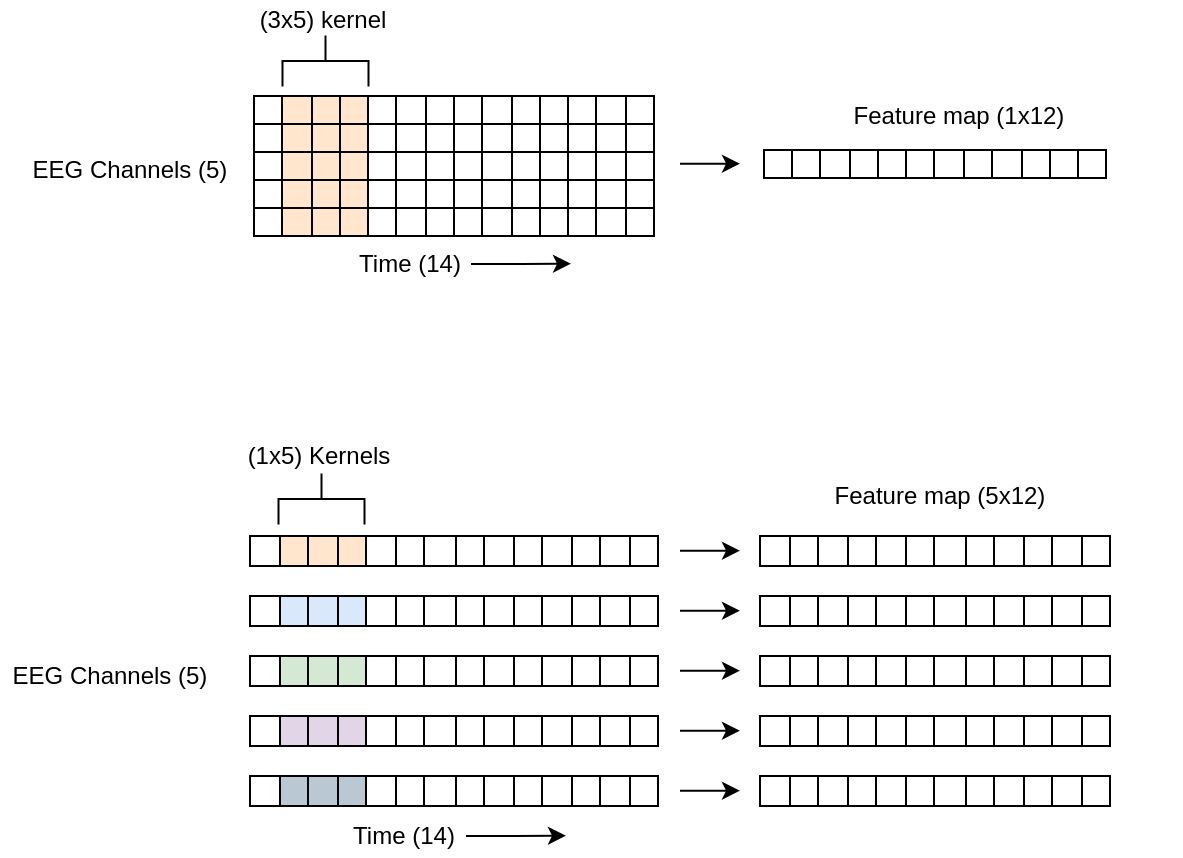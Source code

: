 <mxfile version="14.5.6" type="github">
  <diagram id="ZZZEqUmLc0_E8XxHJjZa" name="Page-1">
    <mxGraphModel dx="1185" dy="618" grid="1" gridSize="10" guides="1" tooltips="1" connect="1" arrows="1" fold="1" page="1" pageScale="1" pageWidth="827" pageHeight="1169" math="0" shadow="0">
      <root>
        <mxCell id="0" />
        <mxCell id="1" parent="0" />
        <mxCell id="Jwxpb0Jw1F68lGEl7W2q-288" value="" style="rounded=0;whiteSpace=wrap;html=1;fillColor=#ffe6cc;shadow=0;glass=0;strokeColor=none;" vertex="1" parent="1">
          <mxGeometry x="250" y="330" width="43" height="15" as="geometry" />
        </mxCell>
        <mxCell id="Jwxpb0Jw1F68lGEl7W2q-272" value="" style="shape=table;html=1;whiteSpace=wrap;startSize=0;container=1;collapsible=0;childLayout=tableLayout;fillColor=none;" vertex="1" parent="1">
          <mxGeometry x="235" y="330" width="204" height="15" as="geometry" />
        </mxCell>
        <mxCell id="Jwxpb0Jw1F68lGEl7W2q-273" value="" style="shape=partialRectangle;html=1;whiteSpace=wrap;collapsible=0;dropTarget=0;pointerEvents=0;fillColor=none;top=0;left=0;bottom=0;right=0;points=[[0,0.5],[1,0.5]];portConstraint=eastwest;" vertex="1" parent="Jwxpb0Jw1F68lGEl7W2q-272">
          <mxGeometry width="204" height="15" as="geometry" />
        </mxCell>
        <mxCell id="Jwxpb0Jw1F68lGEl7W2q-274" value="" style="shape=partialRectangle;html=1;whiteSpace=wrap;connectable=0;overflow=hidden;fillColor=none;top=0;left=0;bottom=0;right=0;" vertex="1" parent="Jwxpb0Jw1F68lGEl7W2q-273">
          <mxGeometry width="15" height="15" as="geometry" />
        </mxCell>
        <mxCell id="Jwxpb0Jw1F68lGEl7W2q-275" value="" style="shape=partialRectangle;html=1;whiteSpace=wrap;connectable=0;overflow=hidden;fillColor=none;top=0;left=0;bottom=0;right=0;" vertex="1" parent="Jwxpb0Jw1F68lGEl7W2q-273">
          <mxGeometry x="15" width="14" height="15" as="geometry" />
        </mxCell>
        <mxCell id="Jwxpb0Jw1F68lGEl7W2q-276" value="" style="shape=partialRectangle;html=1;whiteSpace=wrap;connectable=0;overflow=hidden;fillColor=none;top=0;left=0;bottom=0;right=0;" vertex="1" parent="Jwxpb0Jw1F68lGEl7W2q-273">
          <mxGeometry x="29" width="15" height="15" as="geometry" />
        </mxCell>
        <mxCell id="Jwxpb0Jw1F68lGEl7W2q-277" value="" style="shape=partialRectangle;html=1;whiteSpace=wrap;connectable=0;overflow=hidden;fillColor=none;top=0;left=0;bottom=0;right=0;" vertex="1" parent="Jwxpb0Jw1F68lGEl7W2q-273">
          <mxGeometry x="44" width="14" height="15" as="geometry" />
        </mxCell>
        <mxCell id="Jwxpb0Jw1F68lGEl7W2q-278" value="" style="shape=partialRectangle;html=1;whiteSpace=wrap;connectable=0;overflow=hidden;fillColor=none;top=0;left=0;bottom=0;right=0;" vertex="1" parent="Jwxpb0Jw1F68lGEl7W2q-273">
          <mxGeometry x="58" width="15" height="15" as="geometry" />
        </mxCell>
        <mxCell id="Jwxpb0Jw1F68lGEl7W2q-279" value="" style="shape=partialRectangle;html=1;whiteSpace=wrap;connectable=0;overflow=hidden;fillColor=none;top=0;left=0;bottom=0;right=0;" vertex="1" parent="Jwxpb0Jw1F68lGEl7W2q-273">
          <mxGeometry x="73" width="14" height="15" as="geometry" />
        </mxCell>
        <mxCell id="Jwxpb0Jw1F68lGEl7W2q-280" value="" style="shape=partialRectangle;html=1;whiteSpace=wrap;connectable=0;overflow=hidden;fillColor=none;top=0;left=0;bottom=0;right=0;" vertex="1" parent="Jwxpb0Jw1F68lGEl7W2q-273">
          <mxGeometry x="87" width="16" height="15" as="geometry" />
        </mxCell>
        <mxCell id="Jwxpb0Jw1F68lGEl7W2q-281" value="" style="shape=partialRectangle;html=1;whiteSpace=wrap;connectable=0;overflow=hidden;fillColor=none;top=0;left=0;bottom=0;right=0;" vertex="1" parent="Jwxpb0Jw1F68lGEl7W2q-273">
          <mxGeometry x="103" width="14" height="15" as="geometry" />
        </mxCell>
        <mxCell id="Jwxpb0Jw1F68lGEl7W2q-282" value="" style="shape=partialRectangle;html=1;whiteSpace=wrap;connectable=0;overflow=hidden;fillColor=none;top=0;left=0;bottom=0;right=0;" vertex="1" parent="Jwxpb0Jw1F68lGEl7W2q-273">
          <mxGeometry x="117" width="15" height="15" as="geometry" />
        </mxCell>
        <mxCell id="Jwxpb0Jw1F68lGEl7W2q-283" value="" style="shape=partialRectangle;html=1;whiteSpace=wrap;connectable=0;overflow=hidden;fillColor=none;top=0;left=0;bottom=0;right=0;" vertex="1" parent="Jwxpb0Jw1F68lGEl7W2q-273">
          <mxGeometry x="132" width="14" height="15" as="geometry" />
        </mxCell>
        <mxCell id="Jwxpb0Jw1F68lGEl7W2q-284" value="" style="shape=partialRectangle;html=1;whiteSpace=wrap;connectable=0;overflow=hidden;fillColor=none;top=0;left=0;bottom=0;right=0;" vertex="1" parent="Jwxpb0Jw1F68lGEl7W2q-273">
          <mxGeometry x="146" width="15" height="15" as="geometry" />
        </mxCell>
        <mxCell id="Jwxpb0Jw1F68lGEl7W2q-285" value="" style="shape=partialRectangle;html=1;whiteSpace=wrap;connectable=0;overflow=hidden;fillColor=none;top=0;left=0;bottom=0;right=0;" vertex="1" parent="Jwxpb0Jw1F68lGEl7W2q-273">
          <mxGeometry x="161" width="14" height="15" as="geometry" />
        </mxCell>
        <mxCell id="Jwxpb0Jw1F68lGEl7W2q-286" value="" style="shape=partialRectangle;html=1;whiteSpace=wrap;connectable=0;overflow=hidden;fillColor=none;top=0;left=0;bottom=0;right=0;" vertex="1" parent="Jwxpb0Jw1F68lGEl7W2q-273">
          <mxGeometry x="175" width="15" height="15" as="geometry" />
        </mxCell>
        <mxCell id="Jwxpb0Jw1F68lGEl7W2q-287" value="" style="shape=partialRectangle;html=1;whiteSpace=wrap;connectable=0;overflow=hidden;fillColor=none;top=0;left=0;bottom=0;right=0;" vertex="1" parent="Jwxpb0Jw1F68lGEl7W2q-273">
          <mxGeometry x="190" width="14" height="15" as="geometry" />
        </mxCell>
        <mxCell id="Jwxpb0Jw1F68lGEl7W2q-289" value="" style="rounded=0;whiteSpace=wrap;html=1;fillColor=#dae8fc;shadow=0;glass=0;strokeColor=none;" vertex="1" parent="1">
          <mxGeometry x="250" y="360" width="43" height="15" as="geometry" />
        </mxCell>
        <mxCell id="Jwxpb0Jw1F68lGEl7W2q-306" value="" style="rounded=0;whiteSpace=wrap;html=1;fillColor=#d5e8d4;shadow=0;glass=0;strokeColor=none;" vertex="1" parent="1">
          <mxGeometry x="250" y="390" width="43" height="15" as="geometry" />
        </mxCell>
        <mxCell id="Jwxpb0Jw1F68lGEl7W2q-323" value="" style="rounded=0;whiteSpace=wrap;html=1;shadow=0;glass=0;fillColor=#e1d5e7;strokeColor=none;" vertex="1" parent="1">
          <mxGeometry x="250" y="420" width="43" height="15" as="geometry" />
        </mxCell>
        <mxCell id="Jwxpb0Jw1F68lGEl7W2q-341" value="" style="rounded=0;whiteSpace=wrap;html=1;fillColor=#bac8d3;shadow=0;glass=0;strokeColor=none;" vertex="1" parent="1">
          <mxGeometry x="250" y="450" width="43" height="15" as="geometry" />
        </mxCell>
        <mxCell id="Jwxpb0Jw1F68lGEl7W2q-290" value="" style="shape=table;html=1;whiteSpace=wrap;startSize=0;container=1;collapsible=0;childLayout=tableLayout;fillColor=none;" vertex="1" parent="1">
          <mxGeometry x="235" y="360" width="204" height="15" as="geometry" />
        </mxCell>
        <mxCell id="Jwxpb0Jw1F68lGEl7W2q-291" value="" style="shape=partialRectangle;html=1;whiteSpace=wrap;collapsible=0;dropTarget=0;pointerEvents=0;fillColor=none;top=0;left=0;bottom=0;right=0;points=[[0,0.5],[1,0.5]];portConstraint=eastwest;" vertex="1" parent="Jwxpb0Jw1F68lGEl7W2q-290">
          <mxGeometry width="204" height="15" as="geometry" />
        </mxCell>
        <mxCell id="Jwxpb0Jw1F68lGEl7W2q-292" value="" style="shape=partialRectangle;html=1;whiteSpace=wrap;connectable=0;overflow=hidden;fillColor=none;top=0;left=0;bottom=0;right=0;" vertex="1" parent="Jwxpb0Jw1F68lGEl7W2q-291">
          <mxGeometry width="15" height="15" as="geometry" />
        </mxCell>
        <mxCell id="Jwxpb0Jw1F68lGEl7W2q-293" value="" style="shape=partialRectangle;html=1;whiteSpace=wrap;connectable=0;overflow=hidden;fillColor=none;top=0;left=0;bottom=0;right=0;" vertex="1" parent="Jwxpb0Jw1F68lGEl7W2q-291">
          <mxGeometry x="15" width="14" height="15" as="geometry" />
        </mxCell>
        <mxCell id="Jwxpb0Jw1F68lGEl7W2q-294" value="" style="shape=partialRectangle;html=1;whiteSpace=wrap;connectable=0;overflow=hidden;fillColor=none;top=0;left=0;bottom=0;right=0;" vertex="1" parent="Jwxpb0Jw1F68lGEl7W2q-291">
          <mxGeometry x="29" width="15" height="15" as="geometry" />
        </mxCell>
        <mxCell id="Jwxpb0Jw1F68lGEl7W2q-295" value="" style="shape=partialRectangle;html=1;whiteSpace=wrap;connectable=0;overflow=hidden;fillColor=none;top=0;left=0;bottom=0;right=0;" vertex="1" parent="Jwxpb0Jw1F68lGEl7W2q-291">
          <mxGeometry x="44" width="14" height="15" as="geometry" />
        </mxCell>
        <mxCell id="Jwxpb0Jw1F68lGEl7W2q-296" value="" style="shape=partialRectangle;html=1;whiteSpace=wrap;connectable=0;overflow=hidden;fillColor=none;top=0;left=0;bottom=0;right=0;" vertex="1" parent="Jwxpb0Jw1F68lGEl7W2q-291">
          <mxGeometry x="58" width="15" height="15" as="geometry" />
        </mxCell>
        <mxCell id="Jwxpb0Jw1F68lGEl7W2q-297" value="" style="shape=partialRectangle;html=1;whiteSpace=wrap;connectable=0;overflow=hidden;fillColor=none;top=0;left=0;bottom=0;right=0;" vertex="1" parent="Jwxpb0Jw1F68lGEl7W2q-291">
          <mxGeometry x="73" width="14" height="15" as="geometry" />
        </mxCell>
        <mxCell id="Jwxpb0Jw1F68lGEl7W2q-298" value="" style="shape=partialRectangle;html=1;whiteSpace=wrap;connectable=0;overflow=hidden;fillColor=none;top=0;left=0;bottom=0;right=0;" vertex="1" parent="Jwxpb0Jw1F68lGEl7W2q-291">
          <mxGeometry x="87" width="16" height="15" as="geometry" />
        </mxCell>
        <mxCell id="Jwxpb0Jw1F68lGEl7W2q-299" value="" style="shape=partialRectangle;html=1;whiteSpace=wrap;connectable=0;overflow=hidden;fillColor=none;top=0;left=0;bottom=0;right=0;" vertex="1" parent="Jwxpb0Jw1F68lGEl7W2q-291">
          <mxGeometry x="103" width="14" height="15" as="geometry" />
        </mxCell>
        <mxCell id="Jwxpb0Jw1F68lGEl7W2q-300" value="" style="shape=partialRectangle;html=1;whiteSpace=wrap;connectable=0;overflow=hidden;fillColor=none;top=0;left=0;bottom=0;right=0;" vertex="1" parent="Jwxpb0Jw1F68lGEl7W2q-291">
          <mxGeometry x="117" width="15" height="15" as="geometry" />
        </mxCell>
        <mxCell id="Jwxpb0Jw1F68lGEl7W2q-301" value="" style="shape=partialRectangle;html=1;whiteSpace=wrap;connectable=0;overflow=hidden;fillColor=none;top=0;left=0;bottom=0;right=0;" vertex="1" parent="Jwxpb0Jw1F68lGEl7W2q-291">
          <mxGeometry x="132" width="14" height="15" as="geometry" />
        </mxCell>
        <mxCell id="Jwxpb0Jw1F68lGEl7W2q-302" value="" style="shape=partialRectangle;html=1;whiteSpace=wrap;connectable=0;overflow=hidden;fillColor=none;top=0;left=0;bottom=0;right=0;" vertex="1" parent="Jwxpb0Jw1F68lGEl7W2q-291">
          <mxGeometry x="146" width="15" height="15" as="geometry" />
        </mxCell>
        <mxCell id="Jwxpb0Jw1F68lGEl7W2q-303" value="" style="shape=partialRectangle;html=1;whiteSpace=wrap;connectable=0;overflow=hidden;fillColor=none;top=0;left=0;bottom=0;right=0;" vertex="1" parent="Jwxpb0Jw1F68lGEl7W2q-291">
          <mxGeometry x="161" width="14" height="15" as="geometry" />
        </mxCell>
        <mxCell id="Jwxpb0Jw1F68lGEl7W2q-304" value="" style="shape=partialRectangle;html=1;whiteSpace=wrap;connectable=0;overflow=hidden;fillColor=none;top=0;left=0;bottom=0;right=0;" vertex="1" parent="Jwxpb0Jw1F68lGEl7W2q-291">
          <mxGeometry x="175" width="15" height="15" as="geometry" />
        </mxCell>
        <mxCell id="Jwxpb0Jw1F68lGEl7W2q-305" value="" style="shape=partialRectangle;html=1;whiteSpace=wrap;connectable=0;overflow=hidden;fillColor=none;top=0;left=0;bottom=0;right=0;" vertex="1" parent="Jwxpb0Jw1F68lGEl7W2q-291">
          <mxGeometry x="190" width="14" height="15" as="geometry" />
        </mxCell>
        <mxCell id="Jwxpb0Jw1F68lGEl7W2q-307" value="" style="shape=table;html=1;whiteSpace=wrap;startSize=0;container=1;collapsible=0;childLayout=tableLayout;fillColor=none;" vertex="1" parent="1">
          <mxGeometry x="235" y="390" width="204" height="15" as="geometry" />
        </mxCell>
        <mxCell id="Jwxpb0Jw1F68lGEl7W2q-308" value="" style="shape=partialRectangle;html=1;whiteSpace=wrap;collapsible=0;dropTarget=0;pointerEvents=0;fillColor=none;top=0;left=0;bottom=0;right=0;points=[[0,0.5],[1,0.5]];portConstraint=eastwest;" vertex="1" parent="Jwxpb0Jw1F68lGEl7W2q-307">
          <mxGeometry width="204" height="15" as="geometry" />
        </mxCell>
        <mxCell id="Jwxpb0Jw1F68lGEl7W2q-309" value="" style="shape=partialRectangle;html=1;whiteSpace=wrap;connectable=0;overflow=hidden;fillColor=none;top=0;left=0;bottom=0;right=0;" vertex="1" parent="Jwxpb0Jw1F68lGEl7W2q-308">
          <mxGeometry width="15" height="15" as="geometry" />
        </mxCell>
        <mxCell id="Jwxpb0Jw1F68lGEl7W2q-310" value="" style="shape=partialRectangle;html=1;whiteSpace=wrap;connectable=0;overflow=hidden;fillColor=none;top=0;left=0;bottom=0;right=0;" vertex="1" parent="Jwxpb0Jw1F68lGEl7W2q-308">
          <mxGeometry x="15" width="14" height="15" as="geometry" />
        </mxCell>
        <mxCell id="Jwxpb0Jw1F68lGEl7W2q-311" value="" style="shape=partialRectangle;html=1;whiteSpace=wrap;connectable=0;overflow=hidden;fillColor=none;top=0;left=0;bottom=0;right=0;" vertex="1" parent="Jwxpb0Jw1F68lGEl7W2q-308">
          <mxGeometry x="29" width="15" height="15" as="geometry" />
        </mxCell>
        <mxCell id="Jwxpb0Jw1F68lGEl7W2q-312" value="" style="shape=partialRectangle;html=1;whiteSpace=wrap;connectable=0;overflow=hidden;fillColor=none;top=0;left=0;bottom=0;right=0;" vertex="1" parent="Jwxpb0Jw1F68lGEl7W2q-308">
          <mxGeometry x="44" width="14" height="15" as="geometry" />
        </mxCell>
        <mxCell id="Jwxpb0Jw1F68lGEl7W2q-313" value="" style="shape=partialRectangle;html=1;whiteSpace=wrap;connectable=0;overflow=hidden;fillColor=none;top=0;left=0;bottom=0;right=0;" vertex="1" parent="Jwxpb0Jw1F68lGEl7W2q-308">
          <mxGeometry x="58" width="15" height="15" as="geometry" />
        </mxCell>
        <mxCell id="Jwxpb0Jw1F68lGEl7W2q-314" value="" style="shape=partialRectangle;html=1;whiteSpace=wrap;connectable=0;overflow=hidden;fillColor=none;top=0;left=0;bottom=0;right=0;" vertex="1" parent="Jwxpb0Jw1F68lGEl7W2q-308">
          <mxGeometry x="73" width="14" height="15" as="geometry" />
        </mxCell>
        <mxCell id="Jwxpb0Jw1F68lGEl7W2q-315" value="" style="shape=partialRectangle;html=1;whiteSpace=wrap;connectable=0;overflow=hidden;fillColor=none;top=0;left=0;bottom=0;right=0;" vertex="1" parent="Jwxpb0Jw1F68lGEl7W2q-308">
          <mxGeometry x="87" width="16" height="15" as="geometry" />
        </mxCell>
        <mxCell id="Jwxpb0Jw1F68lGEl7W2q-316" value="" style="shape=partialRectangle;html=1;whiteSpace=wrap;connectable=0;overflow=hidden;fillColor=none;top=0;left=0;bottom=0;right=0;" vertex="1" parent="Jwxpb0Jw1F68lGEl7W2q-308">
          <mxGeometry x="103" width="14" height="15" as="geometry" />
        </mxCell>
        <mxCell id="Jwxpb0Jw1F68lGEl7W2q-317" value="" style="shape=partialRectangle;html=1;whiteSpace=wrap;connectable=0;overflow=hidden;fillColor=none;top=0;left=0;bottom=0;right=0;" vertex="1" parent="Jwxpb0Jw1F68lGEl7W2q-308">
          <mxGeometry x="117" width="15" height="15" as="geometry" />
        </mxCell>
        <mxCell id="Jwxpb0Jw1F68lGEl7W2q-318" value="" style="shape=partialRectangle;html=1;whiteSpace=wrap;connectable=0;overflow=hidden;fillColor=none;top=0;left=0;bottom=0;right=0;" vertex="1" parent="Jwxpb0Jw1F68lGEl7W2q-308">
          <mxGeometry x="132" width="14" height="15" as="geometry" />
        </mxCell>
        <mxCell id="Jwxpb0Jw1F68lGEl7W2q-319" value="" style="shape=partialRectangle;html=1;whiteSpace=wrap;connectable=0;overflow=hidden;fillColor=none;top=0;left=0;bottom=0;right=0;" vertex="1" parent="Jwxpb0Jw1F68lGEl7W2q-308">
          <mxGeometry x="146" width="15" height="15" as="geometry" />
        </mxCell>
        <mxCell id="Jwxpb0Jw1F68lGEl7W2q-320" value="" style="shape=partialRectangle;html=1;whiteSpace=wrap;connectable=0;overflow=hidden;fillColor=none;top=0;left=0;bottom=0;right=0;" vertex="1" parent="Jwxpb0Jw1F68lGEl7W2q-308">
          <mxGeometry x="161" width="14" height="15" as="geometry" />
        </mxCell>
        <mxCell id="Jwxpb0Jw1F68lGEl7W2q-321" value="" style="shape=partialRectangle;html=1;whiteSpace=wrap;connectable=0;overflow=hidden;fillColor=none;top=0;left=0;bottom=0;right=0;" vertex="1" parent="Jwxpb0Jw1F68lGEl7W2q-308">
          <mxGeometry x="175" width="15" height="15" as="geometry" />
        </mxCell>
        <mxCell id="Jwxpb0Jw1F68lGEl7W2q-322" value="" style="shape=partialRectangle;html=1;whiteSpace=wrap;connectable=0;overflow=hidden;fillColor=none;top=0;left=0;bottom=0;right=0;" vertex="1" parent="Jwxpb0Jw1F68lGEl7W2q-308">
          <mxGeometry x="190" width="14" height="15" as="geometry" />
        </mxCell>
        <mxCell id="Jwxpb0Jw1F68lGEl7W2q-324" value="" style="shape=table;html=1;whiteSpace=wrap;startSize=0;container=1;collapsible=0;childLayout=tableLayout;fillColor=none;" vertex="1" parent="1">
          <mxGeometry x="235" y="420" width="204" height="15" as="geometry" />
        </mxCell>
        <mxCell id="Jwxpb0Jw1F68lGEl7W2q-325" value="" style="shape=partialRectangle;html=1;whiteSpace=wrap;collapsible=0;dropTarget=0;pointerEvents=0;fillColor=none;top=0;left=0;bottom=0;right=0;points=[[0,0.5],[1,0.5]];portConstraint=eastwest;" vertex="1" parent="Jwxpb0Jw1F68lGEl7W2q-324">
          <mxGeometry width="204" height="15" as="geometry" />
        </mxCell>
        <mxCell id="Jwxpb0Jw1F68lGEl7W2q-326" value="" style="shape=partialRectangle;html=1;whiteSpace=wrap;connectable=0;overflow=hidden;fillColor=none;top=0;left=0;bottom=0;right=0;" vertex="1" parent="Jwxpb0Jw1F68lGEl7W2q-325">
          <mxGeometry width="15" height="15" as="geometry" />
        </mxCell>
        <mxCell id="Jwxpb0Jw1F68lGEl7W2q-327" value="" style="shape=partialRectangle;html=1;whiteSpace=wrap;connectable=0;overflow=hidden;fillColor=none;top=0;left=0;bottom=0;right=0;" vertex="1" parent="Jwxpb0Jw1F68lGEl7W2q-325">
          <mxGeometry x="15" width="14" height="15" as="geometry" />
        </mxCell>
        <mxCell id="Jwxpb0Jw1F68lGEl7W2q-328" value="" style="shape=partialRectangle;html=1;whiteSpace=wrap;connectable=0;overflow=hidden;fillColor=none;top=0;left=0;bottom=0;right=0;" vertex="1" parent="Jwxpb0Jw1F68lGEl7W2q-325">
          <mxGeometry x="29" width="15" height="15" as="geometry" />
        </mxCell>
        <mxCell id="Jwxpb0Jw1F68lGEl7W2q-329" value="" style="shape=partialRectangle;html=1;whiteSpace=wrap;connectable=0;overflow=hidden;fillColor=none;top=0;left=0;bottom=0;right=0;" vertex="1" parent="Jwxpb0Jw1F68lGEl7W2q-325">
          <mxGeometry x="44" width="14" height="15" as="geometry" />
        </mxCell>
        <mxCell id="Jwxpb0Jw1F68lGEl7W2q-330" value="" style="shape=partialRectangle;html=1;whiteSpace=wrap;connectable=0;overflow=hidden;fillColor=none;top=0;left=0;bottom=0;right=0;" vertex="1" parent="Jwxpb0Jw1F68lGEl7W2q-325">
          <mxGeometry x="58" width="15" height="15" as="geometry" />
        </mxCell>
        <mxCell id="Jwxpb0Jw1F68lGEl7W2q-331" value="" style="shape=partialRectangle;html=1;whiteSpace=wrap;connectable=0;overflow=hidden;fillColor=none;top=0;left=0;bottom=0;right=0;" vertex="1" parent="Jwxpb0Jw1F68lGEl7W2q-325">
          <mxGeometry x="73" width="14" height="15" as="geometry" />
        </mxCell>
        <mxCell id="Jwxpb0Jw1F68lGEl7W2q-332" value="" style="shape=partialRectangle;html=1;whiteSpace=wrap;connectable=0;overflow=hidden;fillColor=none;top=0;left=0;bottom=0;right=0;" vertex="1" parent="Jwxpb0Jw1F68lGEl7W2q-325">
          <mxGeometry x="87" width="16" height="15" as="geometry" />
        </mxCell>
        <mxCell id="Jwxpb0Jw1F68lGEl7W2q-333" value="" style="shape=partialRectangle;html=1;whiteSpace=wrap;connectable=0;overflow=hidden;fillColor=none;top=0;left=0;bottom=0;right=0;" vertex="1" parent="Jwxpb0Jw1F68lGEl7W2q-325">
          <mxGeometry x="103" width="14" height="15" as="geometry" />
        </mxCell>
        <mxCell id="Jwxpb0Jw1F68lGEl7W2q-334" value="" style="shape=partialRectangle;html=1;whiteSpace=wrap;connectable=0;overflow=hidden;fillColor=none;top=0;left=0;bottom=0;right=0;" vertex="1" parent="Jwxpb0Jw1F68lGEl7W2q-325">
          <mxGeometry x="117" width="15" height="15" as="geometry" />
        </mxCell>
        <mxCell id="Jwxpb0Jw1F68lGEl7W2q-335" value="" style="shape=partialRectangle;html=1;whiteSpace=wrap;connectable=0;overflow=hidden;fillColor=none;top=0;left=0;bottom=0;right=0;" vertex="1" parent="Jwxpb0Jw1F68lGEl7W2q-325">
          <mxGeometry x="132" width="14" height="15" as="geometry" />
        </mxCell>
        <mxCell id="Jwxpb0Jw1F68lGEl7W2q-336" value="" style="shape=partialRectangle;html=1;whiteSpace=wrap;connectable=0;overflow=hidden;fillColor=none;top=0;left=0;bottom=0;right=0;" vertex="1" parent="Jwxpb0Jw1F68lGEl7W2q-325">
          <mxGeometry x="146" width="15" height="15" as="geometry" />
        </mxCell>
        <mxCell id="Jwxpb0Jw1F68lGEl7W2q-337" value="" style="shape=partialRectangle;html=1;whiteSpace=wrap;connectable=0;overflow=hidden;fillColor=none;top=0;left=0;bottom=0;right=0;" vertex="1" parent="Jwxpb0Jw1F68lGEl7W2q-325">
          <mxGeometry x="161" width="14" height="15" as="geometry" />
        </mxCell>
        <mxCell id="Jwxpb0Jw1F68lGEl7W2q-338" value="" style="shape=partialRectangle;html=1;whiteSpace=wrap;connectable=0;overflow=hidden;fillColor=none;top=0;left=0;bottom=0;right=0;" vertex="1" parent="Jwxpb0Jw1F68lGEl7W2q-325">
          <mxGeometry x="175" width="15" height="15" as="geometry" />
        </mxCell>
        <mxCell id="Jwxpb0Jw1F68lGEl7W2q-339" value="" style="shape=partialRectangle;html=1;whiteSpace=wrap;connectable=0;overflow=hidden;fillColor=none;top=0;left=0;bottom=0;right=0;" vertex="1" parent="Jwxpb0Jw1F68lGEl7W2q-325">
          <mxGeometry x="190" width="14" height="15" as="geometry" />
        </mxCell>
        <mxCell id="Jwxpb0Jw1F68lGEl7W2q-342" value="" style="shape=table;html=1;whiteSpace=wrap;startSize=0;container=1;collapsible=0;childLayout=tableLayout;fillColor=none;" vertex="1" parent="1">
          <mxGeometry x="235" y="450" width="204" height="15" as="geometry" />
        </mxCell>
        <mxCell id="Jwxpb0Jw1F68lGEl7W2q-343" value="" style="shape=partialRectangle;html=1;whiteSpace=wrap;collapsible=0;dropTarget=0;pointerEvents=0;fillColor=none;top=0;left=0;bottom=0;right=0;points=[[0,0.5],[1,0.5]];portConstraint=eastwest;" vertex="1" parent="Jwxpb0Jw1F68lGEl7W2q-342">
          <mxGeometry width="204" height="15" as="geometry" />
        </mxCell>
        <mxCell id="Jwxpb0Jw1F68lGEl7W2q-344" value="" style="shape=partialRectangle;html=1;whiteSpace=wrap;connectable=0;overflow=hidden;fillColor=none;top=0;left=0;bottom=0;right=0;" vertex="1" parent="Jwxpb0Jw1F68lGEl7W2q-343">
          <mxGeometry width="15" height="15" as="geometry" />
        </mxCell>
        <mxCell id="Jwxpb0Jw1F68lGEl7W2q-345" value="" style="shape=partialRectangle;html=1;whiteSpace=wrap;connectable=0;overflow=hidden;fillColor=none;top=0;left=0;bottom=0;right=0;" vertex="1" parent="Jwxpb0Jw1F68lGEl7W2q-343">
          <mxGeometry x="15" width="14" height="15" as="geometry" />
        </mxCell>
        <mxCell id="Jwxpb0Jw1F68lGEl7W2q-346" value="" style="shape=partialRectangle;html=1;whiteSpace=wrap;connectable=0;overflow=hidden;fillColor=none;top=0;left=0;bottom=0;right=0;" vertex="1" parent="Jwxpb0Jw1F68lGEl7W2q-343">
          <mxGeometry x="29" width="15" height="15" as="geometry" />
        </mxCell>
        <mxCell id="Jwxpb0Jw1F68lGEl7W2q-347" value="" style="shape=partialRectangle;html=1;whiteSpace=wrap;connectable=0;overflow=hidden;fillColor=none;top=0;left=0;bottom=0;right=0;" vertex="1" parent="Jwxpb0Jw1F68lGEl7W2q-343">
          <mxGeometry x="44" width="14" height="15" as="geometry" />
        </mxCell>
        <mxCell id="Jwxpb0Jw1F68lGEl7W2q-348" value="" style="shape=partialRectangle;html=1;whiteSpace=wrap;connectable=0;overflow=hidden;fillColor=none;top=0;left=0;bottom=0;right=0;" vertex="1" parent="Jwxpb0Jw1F68lGEl7W2q-343">
          <mxGeometry x="58" width="15" height="15" as="geometry" />
        </mxCell>
        <mxCell id="Jwxpb0Jw1F68lGEl7W2q-349" value="" style="shape=partialRectangle;html=1;whiteSpace=wrap;connectable=0;overflow=hidden;fillColor=none;top=0;left=0;bottom=0;right=0;" vertex="1" parent="Jwxpb0Jw1F68lGEl7W2q-343">
          <mxGeometry x="73" width="14" height="15" as="geometry" />
        </mxCell>
        <mxCell id="Jwxpb0Jw1F68lGEl7W2q-350" value="" style="shape=partialRectangle;html=1;whiteSpace=wrap;connectable=0;overflow=hidden;fillColor=none;top=0;left=0;bottom=0;right=0;" vertex="1" parent="Jwxpb0Jw1F68lGEl7W2q-343">
          <mxGeometry x="87" width="16" height="15" as="geometry" />
        </mxCell>
        <mxCell id="Jwxpb0Jw1F68lGEl7W2q-351" value="" style="shape=partialRectangle;html=1;whiteSpace=wrap;connectable=0;overflow=hidden;fillColor=none;top=0;left=0;bottom=0;right=0;" vertex="1" parent="Jwxpb0Jw1F68lGEl7W2q-343">
          <mxGeometry x="103" width="14" height="15" as="geometry" />
        </mxCell>
        <mxCell id="Jwxpb0Jw1F68lGEl7W2q-352" value="" style="shape=partialRectangle;html=1;whiteSpace=wrap;connectable=0;overflow=hidden;fillColor=none;top=0;left=0;bottom=0;right=0;" vertex="1" parent="Jwxpb0Jw1F68lGEl7W2q-343">
          <mxGeometry x="117" width="15" height="15" as="geometry" />
        </mxCell>
        <mxCell id="Jwxpb0Jw1F68lGEl7W2q-353" value="" style="shape=partialRectangle;html=1;whiteSpace=wrap;connectable=0;overflow=hidden;fillColor=none;top=0;left=0;bottom=0;right=0;" vertex="1" parent="Jwxpb0Jw1F68lGEl7W2q-343">
          <mxGeometry x="132" width="14" height="15" as="geometry" />
        </mxCell>
        <mxCell id="Jwxpb0Jw1F68lGEl7W2q-354" value="" style="shape=partialRectangle;html=1;whiteSpace=wrap;connectable=0;overflow=hidden;fillColor=none;top=0;left=0;bottom=0;right=0;" vertex="1" parent="Jwxpb0Jw1F68lGEl7W2q-343">
          <mxGeometry x="146" width="15" height="15" as="geometry" />
        </mxCell>
        <mxCell id="Jwxpb0Jw1F68lGEl7W2q-355" value="" style="shape=partialRectangle;html=1;whiteSpace=wrap;connectable=0;overflow=hidden;fillColor=none;top=0;left=0;bottom=0;right=0;" vertex="1" parent="Jwxpb0Jw1F68lGEl7W2q-343">
          <mxGeometry x="161" width="14" height="15" as="geometry" />
        </mxCell>
        <mxCell id="Jwxpb0Jw1F68lGEl7W2q-356" value="" style="shape=partialRectangle;html=1;whiteSpace=wrap;connectable=0;overflow=hidden;fillColor=none;top=0;left=0;bottom=0;right=0;" vertex="1" parent="Jwxpb0Jw1F68lGEl7W2q-343">
          <mxGeometry x="175" width="15" height="15" as="geometry" />
        </mxCell>
        <mxCell id="Jwxpb0Jw1F68lGEl7W2q-357" value="" style="shape=partialRectangle;html=1;whiteSpace=wrap;connectable=0;overflow=hidden;fillColor=none;top=0;left=0;bottom=0;right=0;" vertex="1" parent="Jwxpb0Jw1F68lGEl7W2q-343">
          <mxGeometry x="190" width="14" height="15" as="geometry" />
        </mxCell>
        <mxCell id="Jwxpb0Jw1F68lGEl7W2q-188" value="" style="rounded=0;whiteSpace=wrap;html=1;fillColor=#ffe6cc;shadow=0;glass=0;strokeColor=none;" vertex="1" parent="1">
          <mxGeometry x="251" y="110" width="43" height="70" as="geometry" />
        </mxCell>
        <mxCell id="Jwxpb0Jw1F68lGEl7W2q-123" value="&lt;div&gt;EEG Channels (5)&lt;/div&gt;" style="text;html=1;strokeColor=none;fillColor=none;align=center;verticalAlign=middle;whiteSpace=wrap;rounded=0;" vertex="1" parent="1">
          <mxGeometry x="120" y="137" width="110" height="20" as="geometry" />
        </mxCell>
        <mxCell id="Jwxpb0Jw1F68lGEl7W2q-195" style="edgeStyle=orthogonalEdgeStyle;rounded=0;orthogonalLoop=1;jettySize=auto;html=1;exitX=1;exitY=0.5;exitDx=0;exitDy=0;" edge="1" parent="1" source="Jwxpb0Jw1F68lGEl7W2q-187">
          <mxGeometry relative="1" as="geometry">
            <mxPoint x="395.5" y="193.857" as="targetPoint" />
          </mxGeometry>
        </mxCell>
        <mxCell id="Jwxpb0Jw1F68lGEl7W2q-187" value="Time (14)" style="text;html=1;strokeColor=none;fillColor=none;align=center;verticalAlign=middle;whiteSpace=wrap;rounded=0;" vertex="1" parent="1">
          <mxGeometry x="283.5" y="184" width="62" height="20" as="geometry" />
        </mxCell>
        <mxCell id="Jwxpb0Jw1F68lGEl7W2q-189" value="" style="strokeWidth=1;html=1;shape=mxgraph.flowchart.annotation_2;align=left;labelPosition=right;pointerEvents=1;shadow=0;glass=0;fillColor=none;gradientColor=#ffffff;rotation=90;" vertex="1" parent="1">
          <mxGeometry x="260" y="71" width="25.5" height="43" as="geometry" />
        </mxCell>
        <mxCell id="Jwxpb0Jw1F68lGEl7W2q-194" value="(3x5) kernel" style="text;html=1;strokeColor=none;fillColor=none;align=center;verticalAlign=middle;whiteSpace=wrap;rounded=0;" vertex="1" parent="1">
          <mxGeometry x="236.25" y="62" width="70.5" height="20" as="geometry" />
        </mxCell>
        <mxCell id="Jwxpb0Jw1F68lGEl7W2q-196" value="" style="shape=table;html=1;whiteSpace=wrap;startSize=0;container=1;collapsible=0;childLayout=tableLayout;fillColor=none;" vertex="1" parent="1">
          <mxGeometry x="237" y="110" width="200" height="70" as="geometry" />
        </mxCell>
        <mxCell id="Jwxpb0Jw1F68lGEl7W2q-197" value="" style="shape=partialRectangle;html=1;whiteSpace=wrap;collapsible=0;dropTarget=0;pointerEvents=0;fillColor=none;top=0;left=0;bottom=0;right=0;points=[[0,0.5],[1,0.5]];portConstraint=eastwest;" vertex="1" parent="Jwxpb0Jw1F68lGEl7W2q-196">
          <mxGeometry width="200" height="14" as="geometry" />
        </mxCell>
        <mxCell id="Jwxpb0Jw1F68lGEl7W2q-198" value="" style="shape=partialRectangle;html=1;whiteSpace=wrap;connectable=0;overflow=hidden;fillColor=none;top=0;left=0;bottom=0;right=0;" vertex="1" parent="Jwxpb0Jw1F68lGEl7W2q-197">
          <mxGeometry width="14" height="14" as="geometry" />
        </mxCell>
        <mxCell id="Jwxpb0Jw1F68lGEl7W2q-199" value="" style="shape=partialRectangle;html=1;whiteSpace=wrap;connectable=0;overflow=hidden;fillColor=none;top=0;left=0;bottom=0;right=0;" vertex="1" parent="Jwxpb0Jw1F68lGEl7W2q-197">
          <mxGeometry x="14" width="15" height="14" as="geometry" />
        </mxCell>
        <mxCell id="Jwxpb0Jw1F68lGEl7W2q-200" value="" style="shape=partialRectangle;html=1;whiteSpace=wrap;connectable=0;overflow=hidden;fillColor=none;top=0;left=0;bottom=0;right=0;" vertex="1" parent="Jwxpb0Jw1F68lGEl7W2q-197">
          <mxGeometry x="29" width="14" height="14" as="geometry" />
        </mxCell>
        <mxCell id="Jwxpb0Jw1F68lGEl7W2q-201" value="" style="shape=partialRectangle;html=1;whiteSpace=wrap;connectable=0;overflow=hidden;fillColor=none;top=0;left=0;bottom=0;right=0;" vertex="1" parent="Jwxpb0Jw1F68lGEl7W2q-197">
          <mxGeometry x="43" width="14" height="14" as="geometry" />
        </mxCell>
        <mxCell id="Jwxpb0Jw1F68lGEl7W2q-202" value="" style="shape=partialRectangle;html=1;whiteSpace=wrap;connectable=0;overflow=hidden;fillColor=none;top=0;left=0;bottom=0;right=0;" vertex="1" parent="Jwxpb0Jw1F68lGEl7W2q-197">
          <mxGeometry x="57" width="14" height="14" as="geometry" />
        </mxCell>
        <mxCell id="Jwxpb0Jw1F68lGEl7W2q-203" value="" style="shape=partialRectangle;html=1;whiteSpace=wrap;connectable=0;overflow=hidden;fillColor=none;top=0;left=0;bottom=0;right=0;" vertex="1" parent="Jwxpb0Jw1F68lGEl7W2q-197">
          <mxGeometry x="71" width="15" height="14" as="geometry" />
        </mxCell>
        <mxCell id="Jwxpb0Jw1F68lGEl7W2q-204" value="" style="shape=partialRectangle;html=1;whiteSpace=wrap;connectable=0;overflow=hidden;fillColor=none;top=0;left=0;bottom=0;right=0;" vertex="1" parent="Jwxpb0Jw1F68lGEl7W2q-197">
          <mxGeometry x="86" width="14" height="14" as="geometry" />
        </mxCell>
        <mxCell id="Jwxpb0Jw1F68lGEl7W2q-205" value="" style="shape=partialRectangle;html=1;whiteSpace=wrap;connectable=0;overflow=hidden;fillColor=none;top=0;left=0;bottom=0;right=0;" vertex="1" parent="Jwxpb0Jw1F68lGEl7W2q-197">
          <mxGeometry x="100" width="14" height="14" as="geometry" />
        </mxCell>
        <mxCell id="Jwxpb0Jw1F68lGEl7W2q-206" value="" style="shape=partialRectangle;html=1;whiteSpace=wrap;connectable=0;overflow=hidden;fillColor=none;top=0;left=0;bottom=0;right=0;" vertex="1" parent="Jwxpb0Jw1F68lGEl7W2q-197">
          <mxGeometry x="114" width="15" height="14" as="geometry" />
        </mxCell>
        <mxCell id="Jwxpb0Jw1F68lGEl7W2q-207" value="" style="shape=partialRectangle;html=1;whiteSpace=wrap;connectable=0;overflow=hidden;fillColor=none;top=0;left=0;bottom=0;right=0;" vertex="1" parent="Jwxpb0Jw1F68lGEl7W2q-197">
          <mxGeometry x="129" width="14" height="14" as="geometry" />
        </mxCell>
        <mxCell id="Jwxpb0Jw1F68lGEl7W2q-208" value="" style="shape=partialRectangle;html=1;whiteSpace=wrap;connectable=0;overflow=hidden;fillColor=none;top=0;left=0;bottom=0;right=0;" vertex="1" parent="Jwxpb0Jw1F68lGEl7W2q-197">
          <mxGeometry x="143" width="14" height="14" as="geometry" />
        </mxCell>
        <mxCell id="Jwxpb0Jw1F68lGEl7W2q-209" value="" style="shape=partialRectangle;html=1;whiteSpace=wrap;connectable=0;overflow=hidden;fillColor=none;top=0;left=0;bottom=0;right=0;" vertex="1" parent="Jwxpb0Jw1F68lGEl7W2q-197">
          <mxGeometry x="157" width="14" height="14" as="geometry" />
        </mxCell>
        <mxCell id="Jwxpb0Jw1F68lGEl7W2q-210" value="" style="shape=partialRectangle;html=1;whiteSpace=wrap;connectable=0;overflow=hidden;fillColor=none;top=0;left=0;bottom=0;right=0;" vertex="1" parent="Jwxpb0Jw1F68lGEl7W2q-197">
          <mxGeometry x="171" width="15" height="14" as="geometry" />
        </mxCell>
        <mxCell id="Jwxpb0Jw1F68lGEl7W2q-211" value="" style="shape=partialRectangle;html=1;whiteSpace=wrap;connectable=0;overflow=hidden;fillColor=none;top=0;left=0;bottom=0;right=0;" vertex="1" parent="Jwxpb0Jw1F68lGEl7W2q-197">
          <mxGeometry x="186" width="14" height="14" as="geometry" />
        </mxCell>
        <mxCell id="Jwxpb0Jw1F68lGEl7W2q-212" value="" style="shape=partialRectangle;html=1;whiteSpace=wrap;collapsible=0;dropTarget=0;pointerEvents=0;fillColor=none;top=0;left=0;bottom=0;right=0;points=[[0,0.5],[1,0.5]];portConstraint=eastwest;" vertex="1" parent="Jwxpb0Jw1F68lGEl7W2q-196">
          <mxGeometry y="14" width="200" height="14" as="geometry" />
        </mxCell>
        <mxCell id="Jwxpb0Jw1F68lGEl7W2q-213" value="" style="shape=partialRectangle;html=1;whiteSpace=wrap;connectable=0;overflow=hidden;fillColor=none;top=0;left=0;bottom=0;right=0;" vertex="1" parent="Jwxpb0Jw1F68lGEl7W2q-212">
          <mxGeometry width="14" height="14" as="geometry" />
        </mxCell>
        <mxCell id="Jwxpb0Jw1F68lGEl7W2q-214" value="" style="shape=partialRectangle;html=1;whiteSpace=wrap;connectable=0;overflow=hidden;fillColor=none;top=0;left=0;bottom=0;right=0;" vertex="1" parent="Jwxpb0Jw1F68lGEl7W2q-212">
          <mxGeometry x="14" width="15" height="14" as="geometry" />
        </mxCell>
        <mxCell id="Jwxpb0Jw1F68lGEl7W2q-215" value="" style="shape=partialRectangle;html=1;whiteSpace=wrap;connectable=0;overflow=hidden;fillColor=none;top=0;left=0;bottom=0;right=0;" vertex="1" parent="Jwxpb0Jw1F68lGEl7W2q-212">
          <mxGeometry x="29" width="14" height="14" as="geometry" />
        </mxCell>
        <mxCell id="Jwxpb0Jw1F68lGEl7W2q-216" value="" style="shape=partialRectangle;html=1;whiteSpace=wrap;connectable=0;overflow=hidden;fillColor=none;top=0;left=0;bottom=0;right=0;" vertex="1" parent="Jwxpb0Jw1F68lGEl7W2q-212">
          <mxGeometry x="43" width="14" height="14" as="geometry" />
        </mxCell>
        <mxCell id="Jwxpb0Jw1F68lGEl7W2q-217" value="" style="shape=partialRectangle;html=1;whiteSpace=wrap;connectable=0;overflow=hidden;fillColor=none;top=0;left=0;bottom=0;right=0;" vertex="1" parent="Jwxpb0Jw1F68lGEl7W2q-212">
          <mxGeometry x="57" width="14" height="14" as="geometry" />
        </mxCell>
        <mxCell id="Jwxpb0Jw1F68lGEl7W2q-218" value="" style="shape=partialRectangle;html=1;whiteSpace=wrap;connectable=0;overflow=hidden;fillColor=none;top=0;left=0;bottom=0;right=0;" vertex="1" parent="Jwxpb0Jw1F68lGEl7W2q-212">
          <mxGeometry x="71" width="15" height="14" as="geometry" />
        </mxCell>
        <mxCell id="Jwxpb0Jw1F68lGEl7W2q-219" value="" style="shape=partialRectangle;html=1;whiteSpace=wrap;connectable=0;overflow=hidden;fillColor=none;top=0;left=0;bottom=0;right=0;" vertex="1" parent="Jwxpb0Jw1F68lGEl7W2q-212">
          <mxGeometry x="86" width="14" height="14" as="geometry" />
        </mxCell>
        <mxCell id="Jwxpb0Jw1F68lGEl7W2q-220" value="" style="shape=partialRectangle;html=1;whiteSpace=wrap;connectable=0;overflow=hidden;fillColor=none;top=0;left=0;bottom=0;right=0;" vertex="1" parent="Jwxpb0Jw1F68lGEl7W2q-212">
          <mxGeometry x="100" width="14" height="14" as="geometry" />
        </mxCell>
        <mxCell id="Jwxpb0Jw1F68lGEl7W2q-221" value="" style="shape=partialRectangle;html=1;whiteSpace=wrap;connectable=0;overflow=hidden;fillColor=none;top=0;left=0;bottom=0;right=0;" vertex="1" parent="Jwxpb0Jw1F68lGEl7W2q-212">
          <mxGeometry x="114" width="15" height="14" as="geometry" />
        </mxCell>
        <mxCell id="Jwxpb0Jw1F68lGEl7W2q-222" value="" style="shape=partialRectangle;html=1;whiteSpace=wrap;connectable=0;overflow=hidden;fillColor=none;top=0;left=0;bottom=0;right=0;" vertex="1" parent="Jwxpb0Jw1F68lGEl7W2q-212">
          <mxGeometry x="129" width="14" height="14" as="geometry" />
        </mxCell>
        <mxCell id="Jwxpb0Jw1F68lGEl7W2q-223" value="" style="shape=partialRectangle;html=1;whiteSpace=wrap;connectable=0;overflow=hidden;fillColor=none;top=0;left=0;bottom=0;right=0;" vertex="1" parent="Jwxpb0Jw1F68lGEl7W2q-212">
          <mxGeometry x="143" width="14" height="14" as="geometry" />
        </mxCell>
        <mxCell id="Jwxpb0Jw1F68lGEl7W2q-224" value="" style="shape=partialRectangle;html=1;whiteSpace=wrap;connectable=0;overflow=hidden;fillColor=none;top=0;left=0;bottom=0;right=0;" vertex="1" parent="Jwxpb0Jw1F68lGEl7W2q-212">
          <mxGeometry x="157" width="14" height="14" as="geometry" />
        </mxCell>
        <mxCell id="Jwxpb0Jw1F68lGEl7W2q-225" value="" style="shape=partialRectangle;html=1;whiteSpace=wrap;connectable=0;overflow=hidden;fillColor=none;top=0;left=0;bottom=0;right=0;" vertex="1" parent="Jwxpb0Jw1F68lGEl7W2q-212">
          <mxGeometry x="171" width="15" height="14" as="geometry" />
        </mxCell>
        <mxCell id="Jwxpb0Jw1F68lGEl7W2q-226" value="" style="shape=partialRectangle;html=1;whiteSpace=wrap;connectable=0;overflow=hidden;fillColor=none;top=0;left=0;bottom=0;right=0;" vertex="1" parent="Jwxpb0Jw1F68lGEl7W2q-212">
          <mxGeometry x="186" width="14" height="14" as="geometry" />
        </mxCell>
        <mxCell id="Jwxpb0Jw1F68lGEl7W2q-227" value="" style="shape=partialRectangle;html=1;whiteSpace=wrap;collapsible=0;dropTarget=0;pointerEvents=0;fillColor=none;top=0;left=0;bottom=0;right=0;points=[[0,0.5],[1,0.5]];portConstraint=eastwest;" vertex="1" parent="Jwxpb0Jw1F68lGEl7W2q-196">
          <mxGeometry y="28" width="200" height="14" as="geometry" />
        </mxCell>
        <mxCell id="Jwxpb0Jw1F68lGEl7W2q-228" value="" style="shape=partialRectangle;html=1;whiteSpace=wrap;connectable=0;overflow=hidden;fillColor=none;top=0;left=0;bottom=0;right=0;" vertex="1" parent="Jwxpb0Jw1F68lGEl7W2q-227">
          <mxGeometry width="14" height="14" as="geometry" />
        </mxCell>
        <mxCell id="Jwxpb0Jw1F68lGEl7W2q-229" value="" style="shape=partialRectangle;html=1;whiteSpace=wrap;connectable=0;overflow=hidden;fillColor=none;top=0;left=0;bottom=0;right=0;" vertex="1" parent="Jwxpb0Jw1F68lGEl7W2q-227">
          <mxGeometry x="14" width="15" height="14" as="geometry" />
        </mxCell>
        <mxCell id="Jwxpb0Jw1F68lGEl7W2q-230" value="" style="shape=partialRectangle;html=1;whiteSpace=wrap;connectable=0;overflow=hidden;fillColor=none;top=0;left=0;bottom=0;right=0;" vertex="1" parent="Jwxpb0Jw1F68lGEl7W2q-227">
          <mxGeometry x="29" width="14" height="14" as="geometry" />
        </mxCell>
        <mxCell id="Jwxpb0Jw1F68lGEl7W2q-231" value="" style="shape=partialRectangle;html=1;whiteSpace=wrap;connectable=0;overflow=hidden;fillColor=none;top=0;left=0;bottom=0;right=0;" vertex="1" parent="Jwxpb0Jw1F68lGEl7W2q-227">
          <mxGeometry x="43" width="14" height="14" as="geometry" />
        </mxCell>
        <mxCell id="Jwxpb0Jw1F68lGEl7W2q-232" value="" style="shape=partialRectangle;html=1;whiteSpace=wrap;connectable=0;overflow=hidden;fillColor=none;top=0;left=0;bottom=0;right=0;" vertex="1" parent="Jwxpb0Jw1F68lGEl7W2q-227">
          <mxGeometry x="57" width="14" height="14" as="geometry" />
        </mxCell>
        <mxCell id="Jwxpb0Jw1F68lGEl7W2q-233" value="" style="shape=partialRectangle;html=1;whiteSpace=wrap;connectable=0;overflow=hidden;fillColor=none;top=0;left=0;bottom=0;right=0;" vertex="1" parent="Jwxpb0Jw1F68lGEl7W2q-227">
          <mxGeometry x="71" width="15" height="14" as="geometry" />
        </mxCell>
        <mxCell id="Jwxpb0Jw1F68lGEl7W2q-234" value="" style="shape=partialRectangle;html=1;whiteSpace=wrap;connectable=0;overflow=hidden;fillColor=none;top=0;left=0;bottom=0;right=0;" vertex="1" parent="Jwxpb0Jw1F68lGEl7W2q-227">
          <mxGeometry x="86" width="14" height="14" as="geometry" />
        </mxCell>
        <mxCell id="Jwxpb0Jw1F68lGEl7W2q-235" value="" style="shape=partialRectangle;html=1;whiteSpace=wrap;connectable=0;overflow=hidden;fillColor=none;top=0;left=0;bottom=0;right=0;" vertex="1" parent="Jwxpb0Jw1F68lGEl7W2q-227">
          <mxGeometry x="100" width="14" height="14" as="geometry" />
        </mxCell>
        <mxCell id="Jwxpb0Jw1F68lGEl7W2q-236" value="" style="shape=partialRectangle;html=1;whiteSpace=wrap;connectable=0;overflow=hidden;fillColor=none;top=0;left=0;bottom=0;right=0;" vertex="1" parent="Jwxpb0Jw1F68lGEl7W2q-227">
          <mxGeometry x="114" width="15" height="14" as="geometry" />
        </mxCell>
        <mxCell id="Jwxpb0Jw1F68lGEl7W2q-237" value="" style="shape=partialRectangle;html=1;whiteSpace=wrap;connectable=0;overflow=hidden;fillColor=none;top=0;left=0;bottom=0;right=0;" vertex="1" parent="Jwxpb0Jw1F68lGEl7W2q-227">
          <mxGeometry x="129" width="14" height="14" as="geometry" />
        </mxCell>
        <mxCell id="Jwxpb0Jw1F68lGEl7W2q-238" value="" style="shape=partialRectangle;html=1;whiteSpace=wrap;connectable=0;overflow=hidden;fillColor=none;top=0;left=0;bottom=0;right=0;" vertex="1" parent="Jwxpb0Jw1F68lGEl7W2q-227">
          <mxGeometry x="143" width="14" height="14" as="geometry" />
        </mxCell>
        <mxCell id="Jwxpb0Jw1F68lGEl7W2q-239" value="" style="shape=partialRectangle;html=1;whiteSpace=wrap;connectable=0;overflow=hidden;fillColor=none;top=0;left=0;bottom=0;right=0;" vertex="1" parent="Jwxpb0Jw1F68lGEl7W2q-227">
          <mxGeometry x="157" width="14" height="14" as="geometry" />
        </mxCell>
        <mxCell id="Jwxpb0Jw1F68lGEl7W2q-240" value="" style="shape=partialRectangle;html=1;whiteSpace=wrap;connectable=0;overflow=hidden;fillColor=none;top=0;left=0;bottom=0;right=0;" vertex="1" parent="Jwxpb0Jw1F68lGEl7W2q-227">
          <mxGeometry x="171" width="15" height="14" as="geometry" />
        </mxCell>
        <mxCell id="Jwxpb0Jw1F68lGEl7W2q-241" value="" style="shape=partialRectangle;html=1;whiteSpace=wrap;connectable=0;overflow=hidden;fillColor=none;top=0;left=0;bottom=0;right=0;" vertex="1" parent="Jwxpb0Jw1F68lGEl7W2q-227">
          <mxGeometry x="186" width="14" height="14" as="geometry" />
        </mxCell>
        <mxCell id="Jwxpb0Jw1F68lGEl7W2q-242" value="" style="shape=partialRectangle;html=1;whiteSpace=wrap;collapsible=0;dropTarget=0;pointerEvents=0;fillColor=none;top=0;left=0;bottom=0;right=0;points=[[0,0.5],[1,0.5]];portConstraint=eastwest;" vertex="1" parent="Jwxpb0Jw1F68lGEl7W2q-196">
          <mxGeometry y="42" width="200" height="14" as="geometry" />
        </mxCell>
        <mxCell id="Jwxpb0Jw1F68lGEl7W2q-243" value="" style="shape=partialRectangle;html=1;whiteSpace=wrap;connectable=0;overflow=hidden;fillColor=none;top=0;left=0;bottom=0;right=0;" vertex="1" parent="Jwxpb0Jw1F68lGEl7W2q-242">
          <mxGeometry width="14" height="14" as="geometry" />
        </mxCell>
        <mxCell id="Jwxpb0Jw1F68lGEl7W2q-244" value="" style="shape=partialRectangle;html=1;whiteSpace=wrap;connectable=0;overflow=hidden;fillColor=none;top=0;left=0;bottom=0;right=0;" vertex="1" parent="Jwxpb0Jw1F68lGEl7W2q-242">
          <mxGeometry x="14" width="15" height="14" as="geometry" />
        </mxCell>
        <mxCell id="Jwxpb0Jw1F68lGEl7W2q-245" value="" style="shape=partialRectangle;html=1;whiteSpace=wrap;connectable=0;overflow=hidden;fillColor=none;top=0;left=0;bottom=0;right=0;" vertex="1" parent="Jwxpb0Jw1F68lGEl7W2q-242">
          <mxGeometry x="29" width="14" height="14" as="geometry" />
        </mxCell>
        <mxCell id="Jwxpb0Jw1F68lGEl7W2q-246" value="" style="shape=partialRectangle;html=1;whiteSpace=wrap;connectable=0;overflow=hidden;fillColor=none;top=0;left=0;bottom=0;right=0;" vertex="1" parent="Jwxpb0Jw1F68lGEl7W2q-242">
          <mxGeometry x="43" width="14" height="14" as="geometry" />
        </mxCell>
        <mxCell id="Jwxpb0Jw1F68lGEl7W2q-247" value="" style="shape=partialRectangle;html=1;whiteSpace=wrap;connectable=0;overflow=hidden;fillColor=none;top=0;left=0;bottom=0;right=0;" vertex="1" parent="Jwxpb0Jw1F68lGEl7W2q-242">
          <mxGeometry x="57" width="14" height="14" as="geometry" />
        </mxCell>
        <mxCell id="Jwxpb0Jw1F68lGEl7W2q-248" value="" style="shape=partialRectangle;html=1;whiteSpace=wrap;connectable=0;overflow=hidden;fillColor=none;top=0;left=0;bottom=0;right=0;" vertex="1" parent="Jwxpb0Jw1F68lGEl7W2q-242">
          <mxGeometry x="71" width="15" height="14" as="geometry" />
        </mxCell>
        <mxCell id="Jwxpb0Jw1F68lGEl7W2q-249" value="" style="shape=partialRectangle;html=1;whiteSpace=wrap;connectable=0;overflow=hidden;fillColor=none;top=0;left=0;bottom=0;right=0;" vertex="1" parent="Jwxpb0Jw1F68lGEl7W2q-242">
          <mxGeometry x="86" width="14" height="14" as="geometry" />
        </mxCell>
        <mxCell id="Jwxpb0Jw1F68lGEl7W2q-250" value="" style="shape=partialRectangle;html=1;whiteSpace=wrap;connectable=0;overflow=hidden;fillColor=none;top=0;left=0;bottom=0;right=0;" vertex="1" parent="Jwxpb0Jw1F68lGEl7W2q-242">
          <mxGeometry x="100" width="14" height="14" as="geometry" />
        </mxCell>
        <mxCell id="Jwxpb0Jw1F68lGEl7W2q-251" value="" style="shape=partialRectangle;html=1;whiteSpace=wrap;connectable=0;overflow=hidden;fillColor=none;top=0;left=0;bottom=0;right=0;" vertex="1" parent="Jwxpb0Jw1F68lGEl7W2q-242">
          <mxGeometry x="114" width="15" height="14" as="geometry" />
        </mxCell>
        <mxCell id="Jwxpb0Jw1F68lGEl7W2q-252" value="" style="shape=partialRectangle;html=1;whiteSpace=wrap;connectable=0;overflow=hidden;fillColor=none;top=0;left=0;bottom=0;right=0;" vertex="1" parent="Jwxpb0Jw1F68lGEl7W2q-242">
          <mxGeometry x="129" width="14" height="14" as="geometry" />
        </mxCell>
        <mxCell id="Jwxpb0Jw1F68lGEl7W2q-253" value="" style="shape=partialRectangle;html=1;whiteSpace=wrap;connectable=0;overflow=hidden;fillColor=none;top=0;left=0;bottom=0;right=0;" vertex="1" parent="Jwxpb0Jw1F68lGEl7W2q-242">
          <mxGeometry x="143" width="14" height="14" as="geometry" />
        </mxCell>
        <mxCell id="Jwxpb0Jw1F68lGEl7W2q-254" value="" style="shape=partialRectangle;html=1;whiteSpace=wrap;connectable=0;overflow=hidden;fillColor=none;top=0;left=0;bottom=0;right=0;" vertex="1" parent="Jwxpb0Jw1F68lGEl7W2q-242">
          <mxGeometry x="157" width="14" height="14" as="geometry" />
        </mxCell>
        <mxCell id="Jwxpb0Jw1F68lGEl7W2q-255" value="" style="shape=partialRectangle;html=1;whiteSpace=wrap;connectable=0;overflow=hidden;fillColor=none;top=0;left=0;bottom=0;right=0;" vertex="1" parent="Jwxpb0Jw1F68lGEl7W2q-242">
          <mxGeometry x="171" width="15" height="14" as="geometry" />
        </mxCell>
        <mxCell id="Jwxpb0Jw1F68lGEl7W2q-256" value="" style="shape=partialRectangle;html=1;whiteSpace=wrap;connectable=0;overflow=hidden;fillColor=none;top=0;left=0;bottom=0;right=0;" vertex="1" parent="Jwxpb0Jw1F68lGEl7W2q-242">
          <mxGeometry x="186" width="14" height="14" as="geometry" />
        </mxCell>
        <mxCell id="Jwxpb0Jw1F68lGEl7W2q-257" value="" style="shape=partialRectangle;html=1;whiteSpace=wrap;collapsible=0;dropTarget=0;pointerEvents=0;fillColor=none;top=0;left=0;bottom=0;right=0;points=[[0,0.5],[1,0.5]];portConstraint=eastwest;" vertex="1" parent="Jwxpb0Jw1F68lGEl7W2q-196">
          <mxGeometry y="56" width="200" height="14" as="geometry" />
        </mxCell>
        <mxCell id="Jwxpb0Jw1F68lGEl7W2q-258" value="" style="shape=partialRectangle;html=1;whiteSpace=wrap;connectable=0;overflow=hidden;fillColor=none;top=0;left=0;bottom=0;right=0;" vertex="1" parent="Jwxpb0Jw1F68lGEl7W2q-257">
          <mxGeometry width="14" height="14" as="geometry" />
        </mxCell>
        <mxCell id="Jwxpb0Jw1F68lGEl7W2q-259" value="" style="shape=partialRectangle;html=1;whiteSpace=wrap;connectable=0;overflow=hidden;fillColor=none;top=0;left=0;bottom=0;right=0;" vertex="1" parent="Jwxpb0Jw1F68lGEl7W2q-257">
          <mxGeometry x="14" width="15" height="14" as="geometry" />
        </mxCell>
        <mxCell id="Jwxpb0Jw1F68lGEl7W2q-260" value="" style="shape=partialRectangle;html=1;whiteSpace=wrap;connectable=0;overflow=hidden;fillColor=none;top=0;left=0;bottom=0;right=0;" vertex="1" parent="Jwxpb0Jw1F68lGEl7W2q-257">
          <mxGeometry x="29" width="14" height="14" as="geometry" />
        </mxCell>
        <mxCell id="Jwxpb0Jw1F68lGEl7W2q-261" value="" style="shape=partialRectangle;html=1;whiteSpace=wrap;connectable=0;overflow=hidden;fillColor=none;top=0;left=0;bottom=0;right=0;" vertex="1" parent="Jwxpb0Jw1F68lGEl7W2q-257">
          <mxGeometry x="43" width="14" height="14" as="geometry" />
        </mxCell>
        <mxCell id="Jwxpb0Jw1F68lGEl7W2q-262" value="" style="shape=partialRectangle;html=1;whiteSpace=wrap;connectable=0;overflow=hidden;fillColor=none;top=0;left=0;bottom=0;right=0;" vertex="1" parent="Jwxpb0Jw1F68lGEl7W2q-257">
          <mxGeometry x="57" width="14" height="14" as="geometry" />
        </mxCell>
        <mxCell id="Jwxpb0Jw1F68lGEl7W2q-263" value="" style="shape=partialRectangle;html=1;whiteSpace=wrap;connectable=0;overflow=hidden;fillColor=none;top=0;left=0;bottom=0;right=0;" vertex="1" parent="Jwxpb0Jw1F68lGEl7W2q-257">
          <mxGeometry x="71" width="15" height="14" as="geometry" />
        </mxCell>
        <mxCell id="Jwxpb0Jw1F68lGEl7W2q-264" value="" style="shape=partialRectangle;html=1;whiteSpace=wrap;connectable=0;overflow=hidden;fillColor=none;top=0;left=0;bottom=0;right=0;" vertex="1" parent="Jwxpb0Jw1F68lGEl7W2q-257">
          <mxGeometry x="86" width="14" height="14" as="geometry" />
        </mxCell>
        <mxCell id="Jwxpb0Jw1F68lGEl7W2q-265" value="" style="shape=partialRectangle;html=1;whiteSpace=wrap;connectable=0;overflow=hidden;fillColor=none;top=0;left=0;bottom=0;right=0;" vertex="1" parent="Jwxpb0Jw1F68lGEl7W2q-257">
          <mxGeometry x="100" width="14" height="14" as="geometry" />
        </mxCell>
        <mxCell id="Jwxpb0Jw1F68lGEl7W2q-266" value="" style="shape=partialRectangle;html=1;whiteSpace=wrap;connectable=0;overflow=hidden;fillColor=none;top=0;left=0;bottom=0;right=0;" vertex="1" parent="Jwxpb0Jw1F68lGEl7W2q-257">
          <mxGeometry x="114" width="15" height="14" as="geometry" />
        </mxCell>
        <mxCell id="Jwxpb0Jw1F68lGEl7W2q-267" value="" style="shape=partialRectangle;html=1;whiteSpace=wrap;connectable=0;overflow=hidden;fillColor=none;top=0;left=0;bottom=0;right=0;" vertex="1" parent="Jwxpb0Jw1F68lGEl7W2q-257">
          <mxGeometry x="129" width="14" height="14" as="geometry" />
        </mxCell>
        <mxCell id="Jwxpb0Jw1F68lGEl7W2q-268" value="" style="shape=partialRectangle;html=1;whiteSpace=wrap;connectable=0;overflow=hidden;fillColor=none;top=0;left=0;bottom=0;right=0;" vertex="1" parent="Jwxpb0Jw1F68lGEl7W2q-257">
          <mxGeometry x="143" width="14" height="14" as="geometry" />
        </mxCell>
        <mxCell id="Jwxpb0Jw1F68lGEl7W2q-269" value="" style="shape=partialRectangle;html=1;whiteSpace=wrap;connectable=0;overflow=hidden;fillColor=none;top=0;left=0;bottom=0;right=0;" vertex="1" parent="Jwxpb0Jw1F68lGEl7W2q-257">
          <mxGeometry x="157" width="14" height="14" as="geometry" />
        </mxCell>
        <mxCell id="Jwxpb0Jw1F68lGEl7W2q-270" value="" style="shape=partialRectangle;html=1;whiteSpace=wrap;connectable=0;overflow=hidden;fillColor=none;top=0;left=0;bottom=0;right=0;" vertex="1" parent="Jwxpb0Jw1F68lGEl7W2q-257">
          <mxGeometry x="171" width="15" height="14" as="geometry" />
        </mxCell>
        <mxCell id="Jwxpb0Jw1F68lGEl7W2q-271" value="" style="shape=partialRectangle;html=1;whiteSpace=wrap;connectable=0;overflow=hidden;fillColor=none;top=0;left=0;bottom=0;right=0;" vertex="1" parent="Jwxpb0Jw1F68lGEl7W2q-257">
          <mxGeometry x="186" width="14" height="14" as="geometry" />
        </mxCell>
        <mxCell id="Jwxpb0Jw1F68lGEl7W2q-361" value="" style="strokeWidth=1;html=1;shape=mxgraph.flowchart.annotation_2;align=left;labelPosition=right;pointerEvents=1;shadow=0;glass=0;fillColor=none;gradientColor=#ffffff;rotation=90;" vertex="1" parent="1">
          <mxGeometry x="258" y="290" width="25.5" height="43" as="geometry" />
        </mxCell>
        <mxCell id="Jwxpb0Jw1F68lGEl7W2q-362" value="(1x5) Kernels" style="text;html=1;strokeColor=none;fillColor=none;align=center;verticalAlign=middle;whiteSpace=wrap;rounded=0;" vertex="1" parent="1">
          <mxGeometry x="231.75" y="280" width="75" height="20" as="geometry" />
        </mxCell>
        <mxCell id="Jwxpb0Jw1F68lGEl7W2q-363" value="" style="shape=table;html=1;whiteSpace=wrap;startSize=0;container=1;collapsible=0;childLayout=tableLayout;fillColor=none;" vertex="1" parent="1">
          <mxGeometry x="490" y="330" width="204" height="15" as="geometry" />
        </mxCell>
        <mxCell id="Jwxpb0Jw1F68lGEl7W2q-364" value="" style="shape=partialRectangle;html=1;whiteSpace=wrap;collapsible=0;dropTarget=0;pointerEvents=0;fillColor=none;top=0;left=0;bottom=0;right=0;points=[[0,0.5],[1,0.5]];portConstraint=eastwest;" vertex="1" parent="Jwxpb0Jw1F68lGEl7W2q-363">
          <mxGeometry width="204" height="15" as="geometry" />
        </mxCell>
        <mxCell id="Jwxpb0Jw1F68lGEl7W2q-365" value="" style="shape=partialRectangle;html=1;whiteSpace=wrap;connectable=0;overflow=hidden;fillColor=none;top=0;left=0;bottom=0;right=0;" vertex="1" parent="Jwxpb0Jw1F68lGEl7W2q-364">
          <mxGeometry width="15" height="15" as="geometry" />
        </mxCell>
        <mxCell id="Jwxpb0Jw1F68lGEl7W2q-366" value="" style="shape=partialRectangle;html=1;whiteSpace=wrap;connectable=0;overflow=hidden;fillColor=none;top=0;left=0;bottom=0;right=0;" vertex="1" parent="Jwxpb0Jw1F68lGEl7W2q-364">
          <mxGeometry x="15" width="14" height="15" as="geometry" />
        </mxCell>
        <mxCell id="Jwxpb0Jw1F68lGEl7W2q-367" value="" style="shape=partialRectangle;html=1;whiteSpace=wrap;connectable=0;overflow=hidden;fillColor=none;top=0;left=0;bottom=0;right=0;" vertex="1" parent="Jwxpb0Jw1F68lGEl7W2q-364">
          <mxGeometry x="29" width="15" height="15" as="geometry" />
        </mxCell>
        <mxCell id="Jwxpb0Jw1F68lGEl7W2q-368" value="" style="shape=partialRectangle;html=1;whiteSpace=wrap;connectable=0;overflow=hidden;fillColor=none;top=0;left=0;bottom=0;right=0;" vertex="1" parent="Jwxpb0Jw1F68lGEl7W2q-364">
          <mxGeometry x="44" width="14" height="15" as="geometry" />
        </mxCell>
        <mxCell id="Jwxpb0Jw1F68lGEl7W2q-369" value="" style="shape=partialRectangle;html=1;whiteSpace=wrap;connectable=0;overflow=hidden;fillColor=none;top=0;left=0;bottom=0;right=0;" vertex="1" parent="Jwxpb0Jw1F68lGEl7W2q-364">
          <mxGeometry x="58" width="15" height="15" as="geometry" />
        </mxCell>
        <mxCell id="Jwxpb0Jw1F68lGEl7W2q-370" value="" style="shape=partialRectangle;html=1;whiteSpace=wrap;connectable=0;overflow=hidden;fillColor=none;top=0;left=0;bottom=0;right=0;" vertex="1" parent="Jwxpb0Jw1F68lGEl7W2q-364">
          <mxGeometry x="73" width="14" height="15" as="geometry" />
        </mxCell>
        <mxCell id="Jwxpb0Jw1F68lGEl7W2q-371" value="" style="shape=partialRectangle;html=1;whiteSpace=wrap;connectable=0;overflow=hidden;fillColor=none;top=0;left=0;bottom=0;right=0;" vertex="1" parent="Jwxpb0Jw1F68lGEl7W2q-364">
          <mxGeometry x="87" width="16" height="15" as="geometry" />
        </mxCell>
        <mxCell id="Jwxpb0Jw1F68lGEl7W2q-372" value="" style="shape=partialRectangle;html=1;whiteSpace=wrap;connectable=0;overflow=hidden;fillColor=none;top=0;left=0;bottom=0;right=0;" vertex="1" parent="Jwxpb0Jw1F68lGEl7W2q-364">
          <mxGeometry x="103" width="14" height="15" as="geometry" />
        </mxCell>
        <mxCell id="Jwxpb0Jw1F68lGEl7W2q-373" value="" style="shape=partialRectangle;html=1;whiteSpace=wrap;connectable=0;overflow=hidden;fillColor=none;top=0;left=0;bottom=0;right=0;" vertex="1" parent="Jwxpb0Jw1F68lGEl7W2q-364">
          <mxGeometry x="117" width="15" height="15" as="geometry" />
        </mxCell>
        <mxCell id="Jwxpb0Jw1F68lGEl7W2q-374" value="" style="shape=partialRectangle;html=1;whiteSpace=wrap;connectable=0;overflow=hidden;fillColor=none;top=0;left=0;bottom=0;right=0;" vertex="1" parent="Jwxpb0Jw1F68lGEl7W2q-364">
          <mxGeometry x="132" width="14" height="15" as="geometry" />
        </mxCell>
        <mxCell id="Jwxpb0Jw1F68lGEl7W2q-375" value="" style="shape=partialRectangle;html=1;whiteSpace=wrap;connectable=0;overflow=hidden;fillColor=none;top=0;left=0;bottom=0;right=0;" vertex="1" parent="Jwxpb0Jw1F68lGEl7W2q-364">
          <mxGeometry x="146" width="15" height="15" as="geometry" />
        </mxCell>
        <mxCell id="Jwxpb0Jw1F68lGEl7W2q-376" value="" style="shape=partialRectangle;html=1;whiteSpace=wrap;connectable=0;overflow=hidden;fillColor=none;top=0;left=0;bottom=0;right=0;" vertex="1" parent="Jwxpb0Jw1F68lGEl7W2q-364">
          <mxGeometry x="161" width="14" height="15" as="geometry" />
        </mxCell>
        <mxCell id="Jwxpb0Jw1F68lGEl7W2q-377" value="" style="shape=partialRectangle;html=1;whiteSpace=wrap;connectable=0;overflow=hidden;fillColor=none;top=0;left=0;bottom=0;right=0;" vertex="1" parent="Jwxpb0Jw1F68lGEl7W2q-364">
          <mxGeometry x="175" width="15" height="15" as="geometry" />
        </mxCell>
        <mxCell id="Jwxpb0Jw1F68lGEl7W2q-378" value="" style="shape=partialRectangle;html=1;whiteSpace=wrap;connectable=0;overflow=hidden;fillColor=none;top=0;left=0;bottom=0;right=0;" vertex="1" parent="Jwxpb0Jw1F68lGEl7W2q-364">
          <mxGeometry x="190" width="14" height="15" as="geometry" />
        </mxCell>
        <mxCell id="Jwxpb0Jw1F68lGEl7W2q-379" value="" style="shape=table;html=1;whiteSpace=wrap;startSize=0;container=1;collapsible=0;childLayout=tableLayout;fillColor=none;" vertex="1" parent="1">
          <mxGeometry x="490" y="360" width="204" height="15" as="geometry" />
        </mxCell>
        <mxCell id="Jwxpb0Jw1F68lGEl7W2q-380" value="" style="shape=partialRectangle;html=1;whiteSpace=wrap;collapsible=0;dropTarget=0;pointerEvents=0;fillColor=none;top=0;left=0;bottom=0;right=0;points=[[0,0.5],[1,0.5]];portConstraint=eastwest;" vertex="1" parent="Jwxpb0Jw1F68lGEl7W2q-379">
          <mxGeometry width="204" height="15" as="geometry" />
        </mxCell>
        <mxCell id="Jwxpb0Jw1F68lGEl7W2q-381" value="" style="shape=partialRectangle;html=1;whiteSpace=wrap;connectable=0;overflow=hidden;fillColor=none;top=0;left=0;bottom=0;right=0;" vertex="1" parent="Jwxpb0Jw1F68lGEl7W2q-380">
          <mxGeometry width="15" height="15" as="geometry" />
        </mxCell>
        <mxCell id="Jwxpb0Jw1F68lGEl7W2q-382" value="" style="shape=partialRectangle;html=1;whiteSpace=wrap;connectable=0;overflow=hidden;fillColor=none;top=0;left=0;bottom=0;right=0;" vertex="1" parent="Jwxpb0Jw1F68lGEl7W2q-380">
          <mxGeometry x="15" width="14" height="15" as="geometry" />
        </mxCell>
        <mxCell id="Jwxpb0Jw1F68lGEl7W2q-383" value="" style="shape=partialRectangle;html=1;whiteSpace=wrap;connectable=0;overflow=hidden;fillColor=none;top=0;left=0;bottom=0;right=0;" vertex="1" parent="Jwxpb0Jw1F68lGEl7W2q-380">
          <mxGeometry x="29" width="15" height="15" as="geometry" />
        </mxCell>
        <mxCell id="Jwxpb0Jw1F68lGEl7W2q-384" value="" style="shape=partialRectangle;html=1;whiteSpace=wrap;connectable=0;overflow=hidden;fillColor=none;top=0;left=0;bottom=0;right=0;" vertex="1" parent="Jwxpb0Jw1F68lGEl7W2q-380">
          <mxGeometry x="44" width="14" height="15" as="geometry" />
        </mxCell>
        <mxCell id="Jwxpb0Jw1F68lGEl7W2q-385" value="" style="shape=partialRectangle;html=1;whiteSpace=wrap;connectable=0;overflow=hidden;fillColor=none;top=0;left=0;bottom=0;right=0;" vertex="1" parent="Jwxpb0Jw1F68lGEl7W2q-380">
          <mxGeometry x="58" width="15" height="15" as="geometry" />
        </mxCell>
        <mxCell id="Jwxpb0Jw1F68lGEl7W2q-386" value="" style="shape=partialRectangle;html=1;whiteSpace=wrap;connectable=0;overflow=hidden;fillColor=none;top=0;left=0;bottom=0;right=0;" vertex="1" parent="Jwxpb0Jw1F68lGEl7W2q-380">
          <mxGeometry x="73" width="14" height="15" as="geometry" />
        </mxCell>
        <mxCell id="Jwxpb0Jw1F68lGEl7W2q-387" value="" style="shape=partialRectangle;html=1;whiteSpace=wrap;connectable=0;overflow=hidden;fillColor=none;top=0;left=0;bottom=0;right=0;" vertex="1" parent="Jwxpb0Jw1F68lGEl7W2q-380">
          <mxGeometry x="87" width="16" height="15" as="geometry" />
        </mxCell>
        <mxCell id="Jwxpb0Jw1F68lGEl7W2q-388" value="" style="shape=partialRectangle;html=1;whiteSpace=wrap;connectable=0;overflow=hidden;fillColor=none;top=0;left=0;bottom=0;right=0;" vertex="1" parent="Jwxpb0Jw1F68lGEl7W2q-380">
          <mxGeometry x="103" width="14" height="15" as="geometry" />
        </mxCell>
        <mxCell id="Jwxpb0Jw1F68lGEl7W2q-389" value="" style="shape=partialRectangle;html=1;whiteSpace=wrap;connectable=0;overflow=hidden;fillColor=none;top=0;left=0;bottom=0;right=0;" vertex="1" parent="Jwxpb0Jw1F68lGEl7W2q-380">
          <mxGeometry x="117" width="15" height="15" as="geometry" />
        </mxCell>
        <mxCell id="Jwxpb0Jw1F68lGEl7W2q-390" value="" style="shape=partialRectangle;html=1;whiteSpace=wrap;connectable=0;overflow=hidden;fillColor=none;top=0;left=0;bottom=0;right=0;" vertex="1" parent="Jwxpb0Jw1F68lGEl7W2q-380">
          <mxGeometry x="132" width="14" height="15" as="geometry" />
        </mxCell>
        <mxCell id="Jwxpb0Jw1F68lGEl7W2q-391" value="" style="shape=partialRectangle;html=1;whiteSpace=wrap;connectable=0;overflow=hidden;fillColor=none;top=0;left=0;bottom=0;right=0;" vertex="1" parent="Jwxpb0Jw1F68lGEl7W2q-380">
          <mxGeometry x="146" width="15" height="15" as="geometry" />
        </mxCell>
        <mxCell id="Jwxpb0Jw1F68lGEl7W2q-392" value="" style="shape=partialRectangle;html=1;whiteSpace=wrap;connectable=0;overflow=hidden;fillColor=none;top=0;left=0;bottom=0;right=0;" vertex="1" parent="Jwxpb0Jw1F68lGEl7W2q-380">
          <mxGeometry x="161" width="14" height="15" as="geometry" />
        </mxCell>
        <mxCell id="Jwxpb0Jw1F68lGEl7W2q-393" value="" style="shape=partialRectangle;html=1;whiteSpace=wrap;connectable=0;overflow=hidden;fillColor=none;top=0;left=0;bottom=0;right=0;" vertex="1" parent="Jwxpb0Jw1F68lGEl7W2q-380">
          <mxGeometry x="175" width="15" height="15" as="geometry" />
        </mxCell>
        <mxCell id="Jwxpb0Jw1F68lGEl7W2q-394" value="" style="shape=partialRectangle;html=1;whiteSpace=wrap;connectable=0;overflow=hidden;fillColor=none;top=0;left=0;bottom=0;right=0;" vertex="1" parent="Jwxpb0Jw1F68lGEl7W2q-380">
          <mxGeometry x="190" width="14" height="15" as="geometry" />
        </mxCell>
        <mxCell id="Jwxpb0Jw1F68lGEl7W2q-395" value="" style="shape=table;html=1;whiteSpace=wrap;startSize=0;container=1;collapsible=0;childLayout=tableLayout;fillColor=none;" vertex="1" parent="1">
          <mxGeometry x="490" y="390" width="204" height="15" as="geometry" />
        </mxCell>
        <mxCell id="Jwxpb0Jw1F68lGEl7W2q-396" value="" style="shape=partialRectangle;html=1;whiteSpace=wrap;collapsible=0;dropTarget=0;pointerEvents=0;fillColor=none;top=0;left=0;bottom=0;right=0;points=[[0,0.5],[1,0.5]];portConstraint=eastwest;" vertex="1" parent="Jwxpb0Jw1F68lGEl7W2q-395">
          <mxGeometry width="204" height="15" as="geometry" />
        </mxCell>
        <mxCell id="Jwxpb0Jw1F68lGEl7W2q-397" value="" style="shape=partialRectangle;html=1;whiteSpace=wrap;connectable=0;overflow=hidden;fillColor=none;top=0;left=0;bottom=0;right=0;" vertex="1" parent="Jwxpb0Jw1F68lGEl7W2q-396">
          <mxGeometry width="15" height="15" as="geometry" />
        </mxCell>
        <mxCell id="Jwxpb0Jw1F68lGEl7W2q-398" value="" style="shape=partialRectangle;html=1;whiteSpace=wrap;connectable=0;overflow=hidden;fillColor=none;top=0;left=0;bottom=0;right=0;" vertex="1" parent="Jwxpb0Jw1F68lGEl7W2q-396">
          <mxGeometry x="15" width="14" height="15" as="geometry" />
        </mxCell>
        <mxCell id="Jwxpb0Jw1F68lGEl7W2q-399" value="" style="shape=partialRectangle;html=1;whiteSpace=wrap;connectable=0;overflow=hidden;fillColor=none;top=0;left=0;bottom=0;right=0;" vertex="1" parent="Jwxpb0Jw1F68lGEl7W2q-396">
          <mxGeometry x="29" width="15" height="15" as="geometry" />
        </mxCell>
        <mxCell id="Jwxpb0Jw1F68lGEl7W2q-400" value="" style="shape=partialRectangle;html=1;whiteSpace=wrap;connectable=0;overflow=hidden;fillColor=none;top=0;left=0;bottom=0;right=0;" vertex="1" parent="Jwxpb0Jw1F68lGEl7W2q-396">
          <mxGeometry x="44" width="14" height="15" as="geometry" />
        </mxCell>
        <mxCell id="Jwxpb0Jw1F68lGEl7W2q-401" value="" style="shape=partialRectangle;html=1;whiteSpace=wrap;connectable=0;overflow=hidden;fillColor=none;top=0;left=0;bottom=0;right=0;" vertex="1" parent="Jwxpb0Jw1F68lGEl7W2q-396">
          <mxGeometry x="58" width="15" height="15" as="geometry" />
        </mxCell>
        <mxCell id="Jwxpb0Jw1F68lGEl7W2q-402" value="" style="shape=partialRectangle;html=1;whiteSpace=wrap;connectable=0;overflow=hidden;fillColor=none;top=0;left=0;bottom=0;right=0;" vertex="1" parent="Jwxpb0Jw1F68lGEl7W2q-396">
          <mxGeometry x="73" width="14" height="15" as="geometry" />
        </mxCell>
        <mxCell id="Jwxpb0Jw1F68lGEl7W2q-403" value="" style="shape=partialRectangle;html=1;whiteSpace=wrap;connectable=0;overflow=hidden;fillColor=none;top=0;left=0;bottom=0;right=0;" vertex="1" parent="Jwxpb0Jw1F68lGEl7W2q-396">
          <mxGeometry x="87" width="16" height="15" as="geometry" />
        </mxCell>
        <mxCell id="Jwxpb0Jw1F68lGEl7W2q-404" value="" style="shape=partialRectangle;html=1;whiteSpace=wrap;connectable=0;overflow=hidden;fillColor=none;top=0;left=0;bottom=0;right=0;" vertex="1" parent="Jwxpb0Jw1F68lGEl7W2q-396">
          <mxGeometry x="103" width="14" height="15" as="geometry" />
        </mxCell>
        <mxCell id="Jwxpb0Jw1F68lGEl7W2q-405" value="" style="shape=partialRectangle;html=1;whiteSpace=wrap;connectable=0;overflow=hidden;fillColor=none;top=0;left=0;bottom=0;right=0;" vertex="1" parent="Jwxpb0Jw1F68lGEl7W2q-396">
          <mxGeometry x="117" width="15" height="15" as="geometry" />
        </mxCell>
        <mxCell id="Jwxpb0Jw1F68lGEl7W2q-406" value="" style="shape=partialRectangle;html=1;whiteSpace=wrap;connectable=0;overflow=hidden;fillColor=none;top=0;left=0;bottom=0;right=0;" vertex="1" parent="Jwxpb0Jw1F68lGEl7W2q-396">
          <mxGeometry x="132" width="14" height="15" as="geometry" />
        </mxCell>
        <mxCell id="Jwxpb0Jw1F68lGEl7W2q-407" value="" style="shape=partialRectangle;html=1;whiteSpace=wrap;connectable=0;overflow=hidden;fillColor=none;top=0;left=0;bottom=0;right=0;" vertex="1" parent="Jwxpb0Jw1F68lGEl7W2q-396">
          <mxGeometry x="146" width="15" height="15" as="geometry" />
        </mxCell>
        <mxCell id="Jwxpb0Jw1F68lGEl7W2q-408" value="" style="shape=partialRectangle;html=1;whiteSpace=wrap;connectable=0;overflow=hidden;fillColor=none;top=0;left=0;bottom=0;right=0;" vertex="1" parent="Jwxpb0Jw1F68lGEl7W2q-396">
          <mxGeometry x="161" width="14" height="15" as="geometry" />
        </mxCell>
        <mxCell id="Jwxpb0Jw1F68lGEl7W2q-409" value="" style="shape=partialRectangle;html=1;whiteSpace=wrap;connectable=0;overflow=hidden;fillColor=none;top=0;left=0;bottom=0;right=0;" vertex="1" parent="Jwxpb0Jw1F68lGEl7W2q-396">
          <mxGeometry x="175" width="15" height="15" as="geometry" />
        </mxCell>
        <mxCell id="Jwxpb0Jw1F68lGEl7W2q-410" value="" style="shape=partialRectangle;html=1;whiteSpace=wrap;connectable=0;overflow=hidden;fillColor=none;top=0;left=0;bottom=0;right=0;" vertex="1" parent="Jwxpb0Jw1F68lGEl7W2q-396">
          <mxGeometry x="190" width="14" height="15" as="geometry" />
        </mxCell>
        <mxCell id="Jwxpb0Jw1F68lGEl7W2q-411" value="" style="shape=table;html=1;whiteSpace=wrap;startSize=0;container=1;collapsible=0;childLayout=tableLayout;fillColor=none;" vertex="1" parent="1">
          <mxGeometry x="490" y="420" width="204" height="15" as="geometry" />
        </mxCell>
        <mxCell id="Jwxpb0Jw1F68lGEl7W2q-412" value="" style="shape=partialRectangle;html=1;whiteSpace=wrap;collapsible=0;dropTarget=0;pointerEvents=0;fillColor=none;top=0;left=0;bottom=0;right=0;points=[[0,0.5],[1,0.5]];portConstraint=eastwest;" vertex="1" parent="Jwxpb0Jw1F68lGEl7W2q-411">
          <mxGeometry width="204" height="15" as="geometry" />
        </mxCell>
        <mxCell id="Jwxpb0Jw1F68lGEl7W2q-413" value="" style="shape=partialRectangle;html=1;whiteSpace=wrap;connectable=0;overflow=hidden;fillColor=none;top=0;left=0;bottom=0;right=0;" vertex="1" parent="Jwxpb0Jw1F68lGEl7W2q-412">
          <mxGeometry width="15" height="15" as="geometry" />
        </mxCell>
        <mxCell id="Jwxpb0Jw1F68lGEl7W2q-414" value="" style="shape=partialRectangle;html=1;whiteSpace=wrap;connectable=0;overflow=hidden;fillColor=none;top=0;left=0;bottom=0;right=0;" vertex="1" parent="Jwxpb0Jw1F68lGEl7W2q-412">
          <mxGeometry x="15" width="14" height="15" as="geometry" />
        </mxCell>
        <mxCell id="Jwxpb0Jw1F68lGEl7W2q-415" value="" style="shape=partialRectangle;html=1;whiteSpace=wrap;connectable=0;overflow=hidden;fillColor=none;top=0;left=0;bottom=0;right=0;" vertex="1" parent="Jwxpb0Jw1F68lGEl7W2q-412">
          <mxGeometry x="29" width="15" height="15" as="geometry" />
        </mxCell>
        <mxCell id="Jwxpb0Jw1F68lGEl7W2q-416" value="" style="shape=partialRectangle;html=1;whiteSpace=wrap;connectable=0;overflow=hidden;fillColor=none;top=0;left=0;bottom=0;right=0;" vertex="1" parent="Jwxpb0Jw1F68lGEl7W2q-412">
          <mxGeometry x="44" width="14" height="15" as="geometry" />
        </mxCell>
        <mxCell id="Jwxpb0Jw1F68lGEl7W2q-417" value="" style="shape=partialRectangle;html=1;whiteSpace=wrap;connectable=0;overflow=hidden;fillColor=none;top=0;left=0;bottom=0;right=0;" vertex="1" parent="Jwxpb0Jw1F68lGEl7W2q-412">
          <mxGeometry x="58" width="15" height="15" as="geometry" />
        </mxCell>
        <mxCell id="Jwxpb0Jw1F68lGEl7W2q-418" value="" style="shape=partialRectangle;html=1;whiteSpace=wrap;connectable=0;overflow=hidden;fillColor=none;top=0;left=0;bottom=0;right=0;" vertex="1" parent="Jwxpb0Jw1F68lGEl7W2q-412">
          <mxGeometry x="73" width="14" height="15" as="geometry" />
        </mxCell>
        <mxCell id="Jwxpb0Jw1F68lGEl7W2q-419" value="" style="shape=partialRectangle;html=1;whiteSpace=wrap;connectable=0;overflow=hidden;fillColor=none;top=0;left=0;bottom=0;right=0;" vertex="1" parent="Jwxpb0Jw1F68lGEl7W2q-412">
          <mxGeometry x="87" width="16" height="15" as="geometry" />
        </mxCell>
        <mxCell id="Jwxpb0Jw1F68lGEl7W2q-420" value="" style="shape=partialRectangle;html=1;whiteSpace=wrap;connectable=0;overflow=hidden;fillColor=none;top=0;left=0;bottom=0;right=0;" vertex="1" parent="Jwxpb0Jw1F68lGEl7W2q-412">
          <mxGeometry x="103" width="14" height="15" as="geometry" />
        </mxCell>
        <mxCell id="Jwxpb0Jw1F68lGEl7W2q-421" value="" style="shape=partialRectangle;html=1;whiteSpace=wrap;connectable=0;overflow=hidden;fillColor=none;top=0;left=0;bottom=0;right=0;" vertex="1" parent="Jwxpb0Jw1F68lGEl7W2q-412">
          <mxGeometry x="117" width="15" height="15" as="geometry" />
        </mxCell>
        <mxCell id="Jwxpb0Jw1F68lGEl7W2q-422" value="" style="shape=partialRectangle;html=1;whiteSpace=wrap;connectable=0;overflow=hidden;fillColor=none;top=0;left=0;bottom=0;right=0;" vertex="1" parent="Jwxpb0Jw1F68lGEl7W2q-412">
          <mxGeometry x="132" width="14" height="15" as="geometry" />
        </mxCell>
        <mxCell id="Jwxpb0Jw1F68lGEl7W2q-423" value="" style="shape=partialRectangle;html=1;whiteSpace=wrap;connectable=0;overflow=hidden;fillColor=none;top=0;left=0;bottom=0;right=0;" vertex="1" parent="Jwxpb0Jw1F68lGEl7W2q-412">
          <mxGeometry x="146" width="15" height="15" as="geometry" />
        </mxCell>
        <mxCell id="Jwxpb0Jw1F68lGEl7W2q-424" value="" style="shape=partialRectangle;html=1;whiteSpace=wrap;connectable=0;overflow=hidden;fillColor=none;top=0;left=0;bottom=0;right=0;" vertex="1" parent="Jwxpb0Jw1F68lGEl7W2q-412">
          <mxGeometry x="161" width="14" height="15" as="geometry" />
        </mxCell>
        <mxCell id="Jwxpb0Jw1F68lGEl7W2q-425" value="" style="shape=partialRectangle;html=1;whiteSpace=wrap;connectable=0;overflow=hidden;fillColor=none;top=0;left=0;bottom=0;right=0;" vertex="1" parent="Jwxpb0Jw1F68lGEl7W2q-412">
          <mxGeometry x="175" width="15" height="15" as="geometry" />
        </mxCell>
        <mxCell id="Jwxpb0Jw1F68lGEl7W2q-426" value="" style="shape=partialRectangle;html=1;whiteSpace=wrap;connectable=0;overflow=hidden;fillColor=none;top=0;left=0;bottom=0;right=0;" vertex="1" parent="Jwxpb0Jw1F68lGEl7W2q-412">
          <mxGeometry x="190" width="14" height="15" as="geometry" />
        </mxCell>
        <mxCell id="Jwxpb0Jw1F68lGEl7W2q-427" value="" style="shape=table;html=1;whiteSpace=wrap;startSize=0;container=1;collapsible=0;childLayout=tableLayout;fillColor=none;" vertex="1" parent="1">
          <mxGeometry x="490" y="450" width="204" height="15" as="geometry" />
        </mxCell>
        <mxCell id="Jwxpb0Jw1F68lGEl7W2q-428" value="" style="shape=partialRectangle;html=1;whiteSpace=wrap;collapsible=0;dropTarget=0;pointerEvents=0;fillColor=none;top=0;left=0;bottom=0;right=0;points=[[0,0.5],[1,0.5]];portConstraint=eastwest;" vertex="1" parent="Jwxpb0Jw1F68lGEl7W2q-427">
          <mxGeometry width="204" height="15" as="geometry" />
        </mxCell>
        <mxCell id="Jwxpb0Jw1F68lGEl7W2q-429" value="" style="shape=partialRectangle;html=1;whiteSpace=wrap;connectable=0;overflow=hidden;fillColor=none;top=0;left=0;bottom=0;right=0;" vertex="1" parent="Jwxpb0Jw1F68lGEl7W2q-428">
          <mxGeometry width="15" height="15" as="geometry" />
        </mxCell>
        <mxCell id="Jwxpb0Jw1F68lGEl7W2q-430" value="" style="shape=partialRectangle;html=1;whiteSpace=wrap;connectable=0;overflow=hidden;fillColor=none;top=0;left=0;bottom=0;right=0;" vertex="1" parent="Jwxpb0Jw1F68lGEl7W2q-428">
          <mxGeometry x="15" width="14" height="15" as="geometry" />
        </mxCell>
        <mxCell id="Jwxpb0Jw1F68lGEl7W2q-431" value="" style="shape=partialRectangle;html=1;whiteSpace=wrap;connectable=0;overflow=hidden;fillColor=none;top=0;left=0;bottom=0;right=0;" vertex="1" parent="Jwxpb0Jw1F68lGEl7W2q-428">
          <mxGeometry x="29" width="15" height="15" as="geometry" />
        </mxCell>
        <mxCell id="Jwxpb0Jw1F68lGEl7W2q-432" value="" style="shape=partialRectangle;html=1;whiteSpace=wrap;connectable=0;overflow=hidden;fillColor=none;top=0;left=0;bottom=0;right=0;" vertex="1" parent="Jwxpb0Jw1F68lGEl7W2q-428">
          <mxGeometry x="44" width="14" height="15" as="geometry" />
        </mxCell>
        <mxCell id="Jwxpb0Jw1F68lGEl7W2q-433" value="" style="shape=partialRectangle;html=1;whiteSpace=wrap;connectable=0;overflow=hidden;fillColor=none;top=0;left=0;bottom=0;right=0;" vertex="1" parent="Jwxpb0Jw1F68lGEl7W2q-428">
          <mxGeometry x="58" width="15" height="15" as="geometry" />
        </mxCell>
        <mxCell id="Jwxpb0Jw1F68lGEl7W2q-434" value="" style="shape=partialRectangle;html=1;whiteSpace=wrap;connectable=0;overflow=hidden;fillColor=none;top=0;left=0;bottom=0;right=0;" vertex="1" parent="Jwxpb0Jw1F68lGEl7W2q-428">
          <mxGeometry x="73" width="14" height="15" as="geometry" />
        </mxCell>
        <mxCell id="Jwxpb0Jw1F68lGEl7W2q-435" value="" style="shape=partialRectangle;html=1;whiteSpace=wrap;connectable=0;overflow=hidden;fillColor=none;top=0;left=0;bottom=0;right=0;" vertex="1" parent="Jwxpb0Jw1F68lGEl7W2q-428">
          <mxGeometry x="87" width="16" height="15" as="geometry" />
        </mxCell>
        <mxCell id="Jwxpb0Jw1F68lGEl7W2q-436" value="" style="shape=partialRectangle;html=1;whiteSpace=wrap;connectable=0;overflow=hidden;fillColor=none;top=0;left=0;bottom=0;right=0;" vertex="1" parent="Jwxpb0Jw1F68lGEl7W2q-428">
          <mxGeometry x="103" width="14" height="15" as="geometry" />
        </mxCell>
        <mxCell id="Jwxpb0Jw1F68lGEl7W2q-437" value="" style="shape=partialRectangle;html=1;whiteSpace=wrap;connectable=0;overflow=hidden;fillColor=none;top=0;left=0;bottom=0;right=0;" vertex="1" parent="Jwxpb0Jw1F68lGEl7W2q-428">
          <mxGeometry x="117" width="15" height="15" as="geometry" />
        </mxCell>
        <mxCell id="Jwxpb0Jw1F68lGEl7W2q-438" value="" style="shape=partialRectangle;html=1;whiteSpace=wrap;connectable=0;overflow=hidden;fillColor=none;top=0;left=0;bottom=0;right=0;" vertex="1" parent="Jwxpb0Jw1F68lGEl7W2q-428">
          <mxGeometry x="132" width="14" height="15" as="geometry" />
        </mxCell>
        <mxCell id="Jwxpb0Jw1F68lGEl7W2q-439" value="" style="shape=partialRectangle;html=1;whiteSpace=wrap;connectable=0;overflow=hidden;fillColor=none;top=0;left=0;bottom=0;right=0;" vertex="1" parent="Jwxpb0Jw1F68lGEl7W2q-428">
          <mxGeometry x="146" width="15" height="15" as="geometry" />
        </mxCell>
        <mxCell id="Jwxpb0Jw1F68lGEl7W2q-440" value="" style="shape=partialRectangle;html=1;whiteSpace=wrap;connectable=0;overflow=hidden;fillColor=none;top=0;left=0;bottom=0;right=0;" vertex="1" parent="Jwxpb0Jw1F68lGEl7W2q-428">
          <mxGeometry x="161" width="14" height="15" as="geometry" />
        </mxCell>
        <mxCell id="Jwxpb0Jw1F68lGEl7W2q-441" value="" style="shape=partialRectangle;html=1;whiteSpace=wrap;connectable=0;overflow=hidden;fillColor=none;top=0;left=0;bottom=0;right=0;" vertex="1" parent="Jwxpb0Jw1F68lGEl7W2q-428">
          <mxGeometry x="175" width="15" height="15" as="geometry" />
        </mxCell>
        <mxCell id="Jwxpb0Jw1F68lGEl7W2q-442" value="" style="shape=partialRectangle;html=1;whiteSpace=wrap;connectable=0;overflow=hidden;fillColor=none;top=0;left=0;bottom=0;right=0;" vertex="1" parent="Jwxpb0Jw1F68lGEl7W2q-428">
          <mxGeometry x="190" width="14" height="15" as="geometry" />
        </mxCell>
        <mxCell id="Jwxpb0Jw1F68lGEl7W2q-460" value="Feature map (1x12)" style="text;html=1;strokeColor=none;fillColor=none;align=center;verticalAlign=middle;whiteSpace=wrap;rounded=0;" vertex="1" parent="1">
          <mxGeometry x="529" y="110" width="121" height="20" as="geometry" />
        </mxCell>
        <mxCell id="Jwxpb0Jw1F68lGEl7W2q-464" value="" style="shape=table;html=1;whiteSpace=wrap;startSize=0;container=1;collapsible=0;childLayout=tableLayout;" vertex="1" parent="1">
          <mxGeometry x="492" y="137" width="171" height="14" as="geometry" />
        </mxCell>
        <mxCell id="Jwxpb0Jw1F68lGEl7W2q-465" value="" style="shape=partialRectangle;html=1;whiteSpace=wrap;collapsible=0;dropTarget=0;pointerEvents=0;fillColor=none;top=0;left=0;bottom=0;right=0;points=[[0,0.5],[1,0.5]];portConstraint=eastwest;" vertex="1" parent="Jwxpb0Jw1F68lGEl7W2q-464">
          <mxGeometry width="171" height="14" as="geometry" />
        </mxCell>
        <mxCell id="Jwxpb0Jw1F68lGEl7W2q-466" value="" style="shape=partialRectangle;html=1;whiteSpace=wrap;connectable=0;overflow=hidden;fillColor=none;top=0;left=0;bottom=0;right=0;" vertex="1" parent="Jwxpb0Jw1F68lGEl7W2q-465">
          <mxGeometry width="14" height="14" as="geometry" />
        </mxCell>
        <mxCell id="Jwxpb0Jw1F68lGEl7W2q-467" value="" style="shape=partialRectangle;html=1;whiteSpace=wrap;connectable=0;overflow=hidden;fillColor=none;top=0;left=0;bottom=0;right=0;" vertex="1" parent="Jwxpb0Jw1F68lGEl7W2q-465">
          <mxGeometry x="14" width="14" height="14" as="geometry" />
        </mxCell>
        <mxCell id="Jwxpb0Jw1F68lGEl7W2q-468" value="" style="shape=partialRectangle;html=1;whiteSpace=wrap;connectable=0;overflow=hidden;fillColor=none;top=0;left=0;bottom=0;right=0;" vertex="1" parent="Jwxpb0Jw1F68lGEl7W2q-465">
          <mxGeometry x="28" width="15" height="14" as="geometry" />
        </mxCell>
        <mxCell id="Jwxpb0Jw1F68lGEl7W2q-469" value="" style="shape=partialRectangle;html=1;whiteSpace=wrap;connectable=0;overflow=hidden;fillColor=none;top=0;left=0;bottom=0;right=0;" vertex="1" parent="Jwxpb0Jw1F68lGEl7W2q-465">
          <mxGeometry x="43" width="14" height="14" as="geometry" />
        </mxCell>
        <mxCell id="Jwxpb0Jw1F68lGEl7W2q-470" value="" style="shape=partialRectangle;html=1;whiteSpace=wrap;connectable=0;overflow=hidden;fillColor=none;top=0;left=0;bottom=0;right=0;" vertex="1" parent="Jwxpb0Jw1F68lGEl7W2q-465">
          <mxGeometry x="57" width="14" height="14" as="geometry" />
        </mxCell>
        <mxCell id="Jwxpb0Jw1F68lGEl7W2q-471" value="" style="shape=partialRectangle;html=1;whiteSpace=wrap;connectable=0;overflow=hidden;fillColor=none;top=0;left=0;bottom=0;right=0;" vertex="1" parent="Jwxpb0Jw1F68lGEl7W2q-465">
          <mxGeometry x="71" width="14" height="14" as="geometry" />
        </mxCell>
        <mxCell id="Jwxpb0Jw1F68lGEl7W2q-472" value="" style="shape=partialRectangle;html=1;whiteSpace=wrap;connectable=0;overflow=hidden;fillColor=none;top=0;left=0;bottom=0;right=0;" vertex="1" parent="Jwxpb0Jw1F68lGEl7W2q-465">
          <mxGeometry x="85" width="15" height="14" as="geometry" />
        </mxCell>
        <mxCell id="Jwxpb0Jw1F68lGEl7W2q-473" value="" style="shape=partialRectangle;html=1;whiteSpace=wrap;connectable=0;overflow=hidden;fillColor=none;top=0;left=0;bottom=0;right=0;" vertex="1" parent="Jwxpb0Jw1F68lGEl7W2q-465">
          <mxGeometry x="100" width="14" height="14" as="geometry" />
        </mxCell>
        <mxCell id="Jwxpb0Jw1F68lGEl7W2q-474" value="" style="shape=partialRectangle;html=1;whiteSpace=wrap;connectable=0;overflow=hidden;fillColor=none;top=0;left=0;bottom=0;right=0;" vertex="1" parent="Jwxpb0Jw1F68lGEl7W2q-465">
          <mxGeometry x="114" width="15" height="14" as="geometry" />
        </mxCell>
        <mxCell id="Jwxpb0Jw1F68lGEl7W2q-475" value="" style="shape=partialRectangle;html=1;whiteSpace=wrap;connectable=0;overflow=hidden;fillColor=none;top=0;left=0;bottom=0;right=0;" vertex="1" parent="Jwxpb0Jw1F68lGEl7W2q-465">
          <mxGeometry x="129" width="14" height="14" as="geometry" />
        </mxCell>
        <mxCell id="Jwxpb0Jw1F68lGEl7W2q-476" value="" style="shape=partialRectangle;html=1;whiteSpace=wrap;connectable=0;overflow=hidden;fillColor=none;top=0;left=0;bottom=0;right=0;" vertex="1" parent="Jwxpb0Jw1F68lGEl7W2q-465">
          <mxGeometry x="143" width="14" height="14" as="geometry" />
        </mxCell>
        <mxCell id="Jwxpb0Jw1F68lGEl7W2q-477" value="" style="shape=partialRectangle;html=1;whiteSpace=wrap;connectable=0;overflow=hidden;fillColor=none;top=0;left=0;bottom=0;right=0;" vertex="1" parent="Jwxpb0Jw1F68lGEl7W2q-465">
          <mxGeometry x="157" width="14" height="14" as="geometry" />
        </mxCell>
        <mxCell id="Jwxpb0Jw1F68lGEl7W2q-482" value="" style="rounded=0;whiteSpace=wrap;html=1;shadow=0;glass=0;strokeWidth=1;fillColor=#ffffff;gradientColor=none;strokeColor=#FFFFFF;" vertex="1" parent="1">
          <mxGeometry x="666" y="320" width="34" height="150" as="geometry" />
        </mxCell>
        <mxCell id="Jwxpb0Jw1F68lGEl7W2q-483" value="&lt;div&gt;EEG Channels (5)&lt;/div&gt;" style="text;html=1;strokeColor=none;fillColor=none;align=center;verticalAlign=middle;whiteSpace=wrap;rounded=0;" vertex="1" parent="1">
          <mxGeometry x="110" y="390" width="110" height="20" as="geometry" />
        </mxCell>
        <mxCell id="Jwxpb0Jw1F68lGEl7W2q-484" style="edgeStyle=orthogonalEdgeStyle;rounded=0;orthogonalLoop=1;jettySize=auto;html=1;exitX=1;exitY=0.5;exitDx=0;exitDy=0;" edge="1" parent="1" source="Jwxpb0Jw1F68lGEl7W2q-485">
          <mxGeometry relative="1" as="geometry">
            <mxPoint x="393" y="479.857" as="targetPoint" />
          </mxGeometry>
        </mxCell>
        <mxCell id="Jwxpb0Jw1F68lGEl7W2q-485" value="Time (14)" style="text;html=1;strokeColor=none;fillColor=none;align=center;verticalAlign=middle;whiteSpace=wrap;rounded=0;" vertex="1" parent="1">
          <mxGeometry x="281" y="470" width="62" height="20" as="geometry" />
        </mxCell>
        <mxCell id="Jwxpb0Jw1F68lGEl7W2q-487" value="" style="endArrow=classic;html=1;" edge="1" parent="1">
          <mxGeometry width="50" height="50" relative="1" as="geometry">
            <mxPoint x="450" y="337.36" as="sourcePoint" />
            <mxPoint x="480" y="337.36" as="targetPoint" />
          </mxGeometry>
        </mxCell>
        <mxCell id="Jwxpb0Jw1F68lGEl7W2q-488" value="" style="endArrow=classic;html=1;" edge="1" parent="1">
          <mxGeometry width="50" height="50" relative="1" as="geometry">
            <mxPoint x="450" y="143.83" as="sourcePoint" />
            <mxPoint x="480" y="143.83" as="targetPoint" />
          </mxGeometry>
        </mxCell>
        <mxCell id="Jwxpb0Jw1F68lGEl7W2q-489" value="" style="endArrow=classic;html=1;" edge="1" parent="1">
          <mxGeometry width="50" height="50" relative="1" as="geometry">
            <mxPoint x="450" y="367.36" as="sourcePoint" />
            <mxPoint x="480" y="367.36" as="targetPoint" />
          </mxGeometry>
        </mxCell>
        <mxCell id="Jwxpb0Jw1F68lGEl7W2q-490" value="" style="endArrow=classic;html=1;" edge="1" parent="1">
          <mxGeometry width="50" height="50" relative="1" as="geometry">
            <mxPoint x="450" y="397.36" as="sourcePoint" />
            <mxPoint x="480" y="397.36" as="targetPoint" />
          </mxGeometry>
        </mxCell>
        <mxCell id="Jwxpb0Jw1F68lGEl7W2q-491" value="" style="endArrow=classic;html=1;" edge="1" parent="1">
          <mxGeometry width="50" height="50" relative="1" as="geometry">
            <mxPoint x="450" y="427.36" as="sourcePoint" />
            <mxPoint x="480" y="427.36" as="targetPoint" />
          </mxGeometry>
        </mxCell>
        <mxCell id="Jwxpb0Jw1F68lGEl7W2q-492" value="" style="endArrow=classic;html=1;" edge="1" parent="1">
          <mxGeometry width="50" height="50" relative="1" as="geometry">
            <mxPoint x="450" y="457.36" as="sourcePoint" />
            <mxPoint x="480" y="457.36" as="targetPoint" />
          </mxGeometry>
        </mxCell>
        <mxCell id="Jwxpb0Jw1F68lGEl7W2q-493" value="Feature map (5x12)" style="text;html=1;strokeColor=none;fillColor=none;align=center;verticalAlign=middle;whiteSpace=wrap;rounded=0;" vertex="1" parent="1">
          <mxGeometry x="520" y="300" width="120" height="20" as="geometry" />
        </mxCell>
      </root>
    </mxGraphModel>
  </diagram>
</mxfile>
